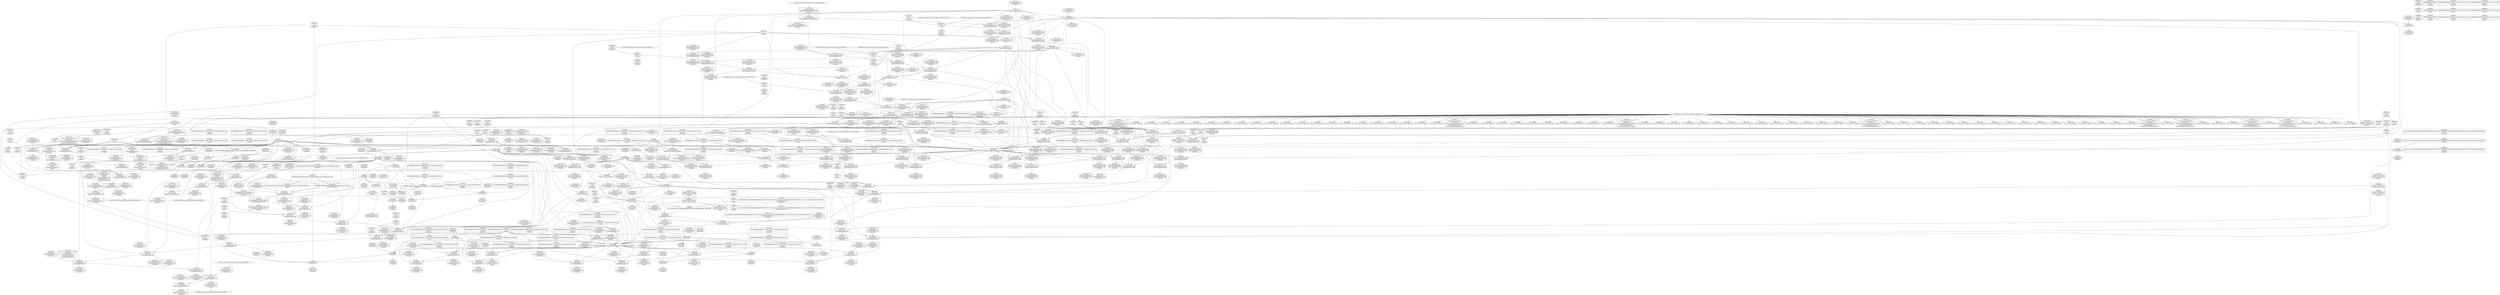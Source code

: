 digraph {
	CE0x57fb510 [shape=record,shape=Mrecord,label="{CE0x57fb510|80:_i32,_112:_i8*,_:_CRE_66,67_}"]
	CE0x582dc30 [shape=record,shape=Mrecord,label="{CE0x582dc30|current_sid:call|security/selinux/hooks.c,218|*SummSink*}"]
	CE0x581b000 [shape=record,shape=Mrecord,label="{CE0x581b000|GLOBAL:get_current|*Constant*}"]
	CE0x583dc10 [shape=record,shape=Mrecord,label="{CE0x583dc10|i64*_getelementptr_inbounds_(_11_x_i64_,_11_x_i64_*___llvm_gcov_ctr125,_i64_0,_i64_0)|*Constant*}"]
	CE0x509c0c0 [shape=record,shape=Mrecord,label="{CE0x509c0c0|selinux_ipc_permission:conv|security/selinux/hooks.c,5488|*SummSource*}"]
	CE0x57d55c0 [shape=record,shape=Mrecord,label="{CE0x57d55c0|selinux_ipc_permission:if.then12|*SummSink*}"]
	CE0x6b81c20 [shape=record,shape=Mrecord,label="{CE0x6b81c20|selinux_ipc_permission:tmp|*SummSink*}"]
	CE0x57d6bb0 [shape=record,shape=Mrecord,label="{CE0x57d6bb0|ipc_has_perm:entry|*SummSink*}"]
	CE0x57f3100 [shape=record,shape=Mrecord,label="{CE0x57f3100|selinux_ipc_permission:tmp23|security/selinux/hooks.c,5497|*SummSink*}"]
	CE0x57eb380 [shape=record,shape=Mrecord,label="{CE0x57eb380|i64*_getelementptr_inbounds_(_12_x_i64_,_12_x_i64_*___llvm_gcov_ctr293,_i64_0,_i64_10)|*Constant*|*SummSource*}"]
	CE0x582c0b0 [shape=record,shape=Mrecord,label="{CE0x582c0b0|avc_has_perm:requested|Function::avc_has_perm&Arg::requested::}"]
	CE0x58336c0 [shape=record,shape=Mrecord,label="{CE0x58336c0|get_current:tmp1|*SummSink*}"]
	CE0x57c3ca0 [shape=record,shape=Mrecord,label="{CE0x57c3ca0|i64_2|*Constant*}"]
	CE0x57fa430 [shape=record,shape=Mrecord,label="{CE0x57fa430|80:_i32,_112:_i8*,_:_CRE_48,49_}"]
	CE0x5846160 [shape=record,shape=Mrecord,label="{CE0x5846160|i64*_getelementptr_inbounds_(_11_x_i64_,_11_x_i64_*___llvm_gcov_ctr125,_i64_0,_i64_10)|*Constant*|*SummSink*}"]
	CE0x582c880 [shape=record,shape=Mrecord,label="{CE0x582c880|_ret_i32_%retval.0,_!dbg_!27728|security/selinux/avc.c,775|*SummSource*}"]
	CE0x5834c20 [shape=record,shape=Mrecord,label="{CE0x5834c20|current_sid:tmp6|security/selinux/hooks.c,218}"]
	CE0x57d6a80 [shape=record,shape=Mrecord,label="{CE0x57d6a80|ipc_has_perm:entry|*SummSource*}"]
	CE0x5833ad0 [shape=record,shape=Mrecord,label="{CE0x5833ad0|current_sid:tmp4|security/selinux/hooks.c,218|*SummSink*}"]
	CE0x5819290 [shape=record,shape=Mrecord,label="{CE0x5819290|80:_i32,_112:_i8*,_:_CRE_27,28_}"]
	CE0x57d4da0 [shape=record,shape=Mrecord,label="{CE0x57d4da0|i64*_getelementptr_inbounds_(_12_x_i64_,_12_x_i64_*___llvm_gcov_ctr293,_i64_0,_i64_6)|*Constant*|*SummSink*}"]
	CE0x5829330 [shape=record,shape=Mrecord,label="{CE0x5829330|ipc_has_perm:ipc_id|security/selinux/hooks.c,5134|*SummSource*}"]
	CE0x5818ed0 [shape=record,shape=Mrecord,label="{CE0x5818ed0|80:_i32,_112:_i8*,_:_CRE_23,24_}"]
	CE0x57e0b40 [shape=record,shape=Mrecord,label="{CE0x57e0b40|ipc_has_perm:tmp3|*SummSource*}"]
	CE0x57ec040 [shape=record,shape=Mrecord,label="{CE0x57ec040|selinux_ipc_permission:cmp|security/selinux/hooks.c,5493|*SummSource*}"]
	CE0x57dab60 [shape=record,shape=Mrecord,label="{CE0x57dab60|current_sid:tmp15|security/selinux/hooks.c,218|*SummSource*}"]
	CE0x5819dd0 [shape=record,shape=Mrecord,label="{CE0x5819dd0|80:_i32,_112:_i8*,_:_CRE_39,40_}"]
	CE0x5818570 [shape=record,shape=Mrecord,label="{CE0x5818570|80:_i32,_112:_i8*,_:_CRE_13,14_}"]
	CE0x5826c80 [shape=record,shape=Mrecord,label="{CE0x5826c80|ipc_has_perm:key|security/selinux/hooks.c,5134}"]
	CE0x58311d0 [shape=record,shape=Mrecord,label="{CE0x58311d0|current_sid:tmp4|security/selinux/hooks.c,218|*SummSource*}"]
	CE0x57fb9c0 [shape=record,shape=Mrecord,label="{CE0x57fb9c0|80:_i32,_112:_i8*,_:_CRE_71,72_}"]
	CE0x57ef9a0 [shape=record,shape=Mrecord,label="{CE0x57ef9a0|selinux_ipc_permission:conv7|security/selinux/hooks.c,5491}"]
	CE0x57e1d00 [shape=record,shape=Mrecord,label="{CE0x57e1d00|i64_1|*Constant*}"]
	CE0x581c910 [shape=record,shape=Mrecord,label="{CE0x581c910|COLLAPSED:_CMRE:_elem_0::|security/selinux/hooks.c,218}"]
	CE0x5839e50 [shape=record,shape=Mrecord,label="{CE0x5839e50|current_sid:do.end}"]
	CE0x57ef210 [shape=record,shape=Mrecord,label="{CE0x57ef210|selinux_ipc_permission:tmp14|security/selinux/hooks.c,5493|*SummSource*}"]
	CE0x57e3ef0 [shape=record,shape=Mrecord,label="{CE0x57e3ef0|i64_8|*Constant*}"]
	CE0x582b690 [shape=record,shape=Mrecord,label="{CE0x582b690|i32_(i32,_i32,_i16,_i32,_%struct.common_audit_data*)*_bitcast_(i32_(i32,_i32,_i16,_i32,_%struct.common_audit_data.495*)*_avc_has_perm_to_i32_(i32,_i32,_i16,_i32,_%struct.common_audit_data*)*)|*Constant*|*SummSource*}"]
	CE0x57e4360 [shape=record,shape=Mrecord,label="{CE0x57e4360|i64_7|*Constant*}"]
	CE0x5845250 [shape=record,shape=Mrecord,label="{CE0x5845250|current_sid:tmp17|security/selinux/hooks.c,218|*SummSink*}"]
	CE0x57e7f50 [shape=record,shape=Mrecord,label="{CE0x57e7f50|i64*_getelementptr_inbounds_(_12_x_i64_,_12_x_i64_*___llvm_gcov_ctr293,_i64_0,_i64_9)|*Constant*}"]
	CE0x5819a10 [shape=record,shape=Mrecord,label="{CE0x5819a10|80:_i32,_112:_i8*,_:_CRE_35,36_}"]
	CE0x581d200 [shape=record,shape=Mrecord,label="{CE0x581d200|current_sid:tmp23|security/selinux/hooks.c,218}"]
	CE0x57ee4e0 [shape=record,shape=Mrecord,label="{CE0x57ee4e0|current_sid:if.then|*SummSink*}"]
	CE0x582e9e0 [shape=record,shape=Mrecord,label="{CE0x582e9e0|i1_true|*Constant*|*SummSource*}"]
	CE0x5818fc0 [shape=record,shape=Mrecord,label="{CE0x5818fc0|80:_i32,_112:_i8*,_:_CRE_24,25_}"]
	CE0x57f7ca0 [shape=record,shape=Mrecord,label="{CE0x57f7ca0|selinux_ipc_permission:tmp17|security/selinux/hooks.c,5493|*SummSink*}"]
	CE0x57eeef0 [shape=record,shape=Mrecord,label="{CE0x57eeef0|ipc_has_perm:tmp2|*SummSink*}"]
	CE0x582af90 [shape=record,shape=Mrecord,label="{CE0x582af90|ipc_has_perm:call2|security/selinux/hooks.c,5136}"]
	CE0x57d9b80 [shape=record,shape=Mrecord,label="{CE0x57d9b80|current_sid:tobool1|security/selinux/hooks.c,218|*SummSink*}"]
	CE0x57fc010 [shape=record,shape=Mrecord,label="{CE0x57fc010|80:_i32,_112:_i8*,_:_CRE_84,88_|*MultipleSource*|Function::selinux_ipc_permission&Arg::ipcp::|security/selinux/hooks.c,5131|Function::ipc_has_perm&Arg::ipc_perms::}"]
	CE0x57f2df0 [shape=record,shape=Mrecord,label="{CE0x57f2df0|selinux_ipc_permission:tmp22|security/selinux/hooks.c,5497}"]
	CE0x581ad50 [shape=record,shape=Mrecord,label="{CE0x581ad50|current_sid:call4|security/selinux/hooks.c,218|*SummSource*}"]
	CE0x58473c0 [shape=record,shape=Mrecord,label="{CE0x58473c0|i32_218|*Constant*|*SummSource*}"]
	CE0x57d5f70 [shape=record,shape=Mrecord,label="{CE0x57d5f70|selinux_ipc_permission:call|security/selinux/hooks.c,5496}"]
	CE0x57c0430 [shape=record,shape=Mrecord,label="{CE0x57c0430|i64*_getelementptr_inbounds_(_2_x_i64_,_2_x_i64_*___llvm_gcov_ctr294,_i64_0,_i64_0)|*Constant*|*SummSink*}"]
	CE0x57fa700 [shape=record,shape=Mrecord,label="{CE0x57fa700|80:_i32,_112:_i8*,_:_CRE_51,52_}"]
	CE0x5844460 [shape=record,shape=Mrecord,label="{CE0x5844460|i32_218|*Constant*|*SummSink*}"]
	CE0x581d6a0 [shape=record,shape=Mrecord,label="{CE0x581d6a0|current_sid:tmp23|security/selinux/hooks.c,218|*SummSink*}"]
	CE0x57cd250 [shape=record,shape=Mrecord,label="{CE0x57cd250|selinux_ipc_permission:and|security/selinux/hooks.c,5488}"]
	CE0x57f27f0 [shape=record,shape=Mrecord,label="{CE0x57f27f0|_ret_i32_%call2,_!dbg_!27728|security/selinux/hooks.c,5136}"]
	CE0x57fc3a0 [shape=record,shape=Mrecord,label="{CE0x57fc3a0|80:_i32,_112:_i8*,_:_CRE_96,100_|*MultipleSource*|Function::selinux_ipc_permission&Arg::ipcp::|security/selinux/hooks.c,5131|Function::ipc_has_perm&Arg::ipc_perms::}"]
	CE0x57dbc00 [shape=record,shape=Mrecord,label="{CE0x57dbc00|selinux_ipc_permission:if.then|*SummSink*}"]
	CE0x583d2e0 [shape=record,shape=Mrecord,label="{CE0x583d2e0|i64_5|*Constant*}"]
	CE0x582eb60 [shape=record,shape=Mrecord,label="{CE0x582eb60|i1_true|*Constant*|*SummSink*}"]
	CE0x57d5fe0 [shape=record,shape=Mrecord,label="{CE0x57d5fe0|selinux_ipc_permission:call|security/selinux/hooks.c,5496|*SummSource*}"]
	CE0x57c8be0 [shape=record,shape=Mrecord,label="{CE0x57c8be0|selinux_ipc_permission:tmp6|security/selinux/hooks.c,5489}"]
	CE0x57d22c0 [shape=record,shape=Mrecord,label="{CE0x57d22c0|ipc_has_perm:security|security/selinux/hooks.c,5131}"]
	CE0x6e5caf0 [shape=record,shape=Mrecord,label="{CE0x6e5caf0|i64_1|*Constant*|*SummSink*}"]
	CE0x5829eb0 [shape=record,shape=Mrecord,label="{CE0x5829eb0|0:_i16,_4:_i32,_:_CRE_0,2_|*MultipleSource*|*LoadInst*|security/selinux/hooks.c,5131|security/selinux/hooks.c,5131|security/selinux/hooks.c,5136}"]
	CE0x5835470 [shape=record,shape=Mrecord,label="{CE0x5835470|current_sid:land.lhs.true2}"]
	CE0x57fa340 [shape=record,shape=Mrecord,label="{CE0x57fa340|80:_i32,_112:_i8*,_:_CRE_47,48_}"]
	CE0x57f2390 [shape=record,shape=Mrecord,label="{CE0x57f2390|ipc_has_perm:ipc_perms|Function::ipc_has_perm&Arg::ipc_perms::|*SummSink*}"]
	CE0x57e0c80 [shape=record,shape=Mrecord,label="{CE0x57e0c80|_call_void_mcount()_#3}"]
	CE0x58454e0 [shape=record,shape=Mrecord,label="{CE0x58454e0|current_sid:tmp18|security/selinux/hooks.c,218}"]
	CE0x57fd310 [shape=record,shape=Mrecord,label="{CE0x57fd310|ipc_has_perm:type|security/selinux/hooks.c,5133}"]
	CE0x5835c30 [shape=record,shape=Mrecord,label="{CE0x5835c30|GLOBAL:current_sid.__warned|Global_var:current_sid.__warned}"]
	CE0x5833860 [shape=record,shape=Mrecord,label="{CE0x5833860|GLOBAL:current_task|Global_var:current_task}"]
	CE0x5818660 [shape=record,shape=Mrecord,label="{CE0x5818660|80:_i32,_112:_i8*,_:_CRE_14,15_}"]
	CE0x57f7210 [shape=record,shape=Mrecord,label="{CE0x57f7210|i32_146|*Constant*|*SummSink*}"]
	CE0x57d0370 [shape=record,shape=Mrecord,label="{CE0x57d0370|selinux_ipc_permission:tmp19|security/selinux/hooks.c,5494|*SummSource*}"]
	CE0x583dad0 [shape=record,shape=Mrecord,label="{CE0x583dad0|current_sid:do.body|*SummSource*}"]
	CE0x58172e0 [shape=record,shape=Mrecord,label="{CE0x58172e0|_call_void_lockdep_rcu_suspicious(i8*_getelementptr_inbounds_(_25_x_i8_,_25_x_i8_*_.str3,_i32_0,_i32_0),_i32_218,_i8*_getelementptr_inbounds_(_45_x_i8_,_45_x_i8_*_.str12,_i32_0,_i32_0))_#10,_!dbg_!27727|security/selinux/hooks.c,218|*SummSource*}"]
	CE0x5827920 [shape=record,shape=Mrecord,label="{CE0x5827920|avc_has_perm:entry}"]
	CE0x57f5600 [shape=record,shape=Mrecord,label="{CE0x57f5600|selinux_ipc_permission:retval.0}"]
	CE0x57efb40 [shape=record,shape=Mrecord,label="{CE0x57efb40|selinux_ipc_permission:conv7|security/selinux/hooks.c,5491|*SummSink*}"]
	CE0x57f4430 [shape=record,shape=Mrecord,label="{CE0x57f4430|ipc_has_perm:bb}"]
	CE0x5844db0 [shape=record,shape=Mrecord,label="{CE0x5844db0|i64*_getelementptr_inbounds_(_11_x_i64_,_11_x_i64_*___llvm_gcov_ctr125,_i64_0,_i64_9)|*Constant*|*SummSink*}"]
	"CONST[source:2(external),value:0(static)][purpose:{operation}][SrcIdx:5]"
	CE0x57e8e20 [shape=record,shape=Mrecord,label="{CE0x57e8e20|i64_4|*Constant*|*SummSource*}"]
	CE0x57e4fe0 [shape=record,shape=Mrecord,label="{CE0x57e4fe0|i64*_getelementptr_inbounds_(_12_x_i64_,_12_x_i64_*___llvm_gcov_ctr293,_i64_0,_i64_3)|*Constant*|*SummSource*}"]
	CE0x57cdc90 [shape=record,shape=Mrecord,label="{CE0x57cdc90|i64_4|*Constant*}"]
	CE0x57e39a0 [shape=record,shape=Mrecord,label="{CE0x57e39a0|selinux_ipc_permission:tmp10|security/selinux/hooks.c,5490|*SummSource*}"]
	CE0x57cd4e0 [shape=record,shape=Mrecord,label="{CE0x57cd4e0|i64_0|*Constant*}"]
	CE0x57eee80 [shape=record,shape=Mrecord,label="{CE0x57eee80|ipc_has_perm:tmp2|*SummSource*}"]
	CE0x57e5ed0 [shape=record,shape=Mrecord,label="{CE0x57e5ed0|selinux_ipc_permission:conv2|security/selinux/hooks.c,5489}"]
	CE0x57c05e0 [shape=record,shape=Mrecord,label="{CE0x57c05e0|selinux_ipc_permission:tmp4|security/selinux/hooks.c,5488|*SummSource*}"]
	CE0x57d8160 [shape=record,shape=Mrecord,label="{CE0x57d8160|selinux_ipc_permission:or8|security/selinux/hooks.c,5491|*SummSink*}"]
	CE0x57cfc20 [shape=record,shape=Mrecord,label="{CE0x57cfc20|selinux_ipc_permission:return|*SummSource*}"]
	CE0x58316f0 [shape=record,shape=Mrecord,label="{CE0x58316f0|current_sid:do.end|*SummSink*}"]
	CE0x5847090 [shape=record,shape=Mrecord,label="{CE0x5847090|GLOBAL:lockdep_rcu_suspicious|*Constant*|*SummSink*}"]
	CE0x57d57d0 [shape=record,shape=Mrecord,label="{CE0x57d57d0|selinux_ipc_permission:if.then12|*SummSource*}"]
	CE0x57d3650 [shape=record,shape=Mrecord,label="{CE0x57d3650|i64*_getelementptr_inbounds_(_12_x_i64_,_12_x_i64_*___llvm_gcov_ctr293,_i64_0,_i64_0)|*Constant*}"]
	CE0x57c8cc0 [shape=record,shape=Mrecord,label="{CE0x57c8cc0|selinux_ipc_permission:tmp6|security/selinux/hooks.c,5489|*SummSink*}"]
	CE0x57f9180 [shape=record,shape=Mrecord,label="{CE0x57f9180|ipc_has_perm:type|security/selinux/hooks.c,5133|*SummSink*}"]
	CE0x57e9a50 [shape=record,shape=Mrecord,label="{CE0x57e9a50|GLOBAL:__llvm_gcov_ctr293|Global_var:__llvm_gcov_ctr293}"]
	CE0x58224b0 [shape=record,shape=Mrecord,label="{CE0x58224b0|i32_22|*Constant*|*SummSource*}"]
	CE0x57eb430 [shape=record,shape=Mrecord,label="{CE0x57eb430|i64*_getelementptr_inbounds_(_12_x_i64_,_12_x_i64_*___llvm_gcov_ctr293,_i64_0,_i64_10)|*Constant*|*SummSink*}"]
	CE0x583e090 [shape=record,shape=Mrecord,label="{CE0x583e090|current_sid:tmp9|security/selinux/hooks.c,218}"]
	CE0x58463c0 [shape=record,shape=Mrecord,label="{CE0x58463c0|current_sid:tmp20|security/selinux/hooks.c,218|*SummSource*}"]
	CE0x612d930 [shape=record,shape=Mrecord,label="{CE0x612d930|selinux_ipc_permission:av.0|*SummSink*}"]
	CE0x57d53b0 [shape=record,shape=Mrecord,label="{CE0x57d53b0|i32_292|*Constant*|*SummSink*}"]
	CE0x57ead20 [shape=record,shape=Mrecord,label="{CE0x57ead20|selinux_ipc_permission:tmp20|security/selinux/hooks.c,5496}"]
	CE0x57e1c70 [shape=record,shape=Mrecord,label="{CE0x57e1c70|ipc_has_perm:tmp|*SummSink*}"]
	CE0x58353a0 [shape=record,shape=Mrecord,label="{CE0x58353a0|current_sid:if.then|*SummSource*}"]
	CE0x5831f70 [shape=record,shape=Mrecord,label="{CE0x5831f70|current_sid:tmp6|security/selinux/hooks.c,218|*SummSink*}"]
	CE0x57d6660 [shape=record,shape=Mrecord,label="{CE0x57d6660|GLOBAL:ipc_has_perm|*Constant*|*SummSource*}"]
	CE0x5826e50 [shape=record,shape=Mrecord,label="{CE0x5826e50|ipc_has_perm:key|security/selinux/hooks.c,5134|*SummSink*}"]
	CE0x57c7f50 [shape=record,shape=Mrecord,label="{CE0x57c7f50|_call_void_mcount()_#3}"]
	CE0x57fc140 [shape=record,shape=Mrecord,label="{CE0x57fc140|80:_i32,_112:_i8*,_:_CRE_88,92_|*MultipleSource*|Function::selinux_ipc_permission&Arg::ipcp::|security/selinux/hooks.c,5131|Function::ipc_has_perm&Arg::ipc_perms::}"]
	CE0x5819920 [shape=record,shape=Mrecord,label="{CE0x5819920|80:_i32,_112:_i8*,_:_CRE_34,35_}"]
	CE0x57eda20 [shape=record,shape=Mrecord,label="{CE0x57eda20|ipc_has_perm:ad|security/selinux/hooks.c, 5128}"]
	CE0x58367f0 [shape=record,shape=Mrecord,label="{CE0x58367f0|current_sid:tmp13|security/selinux/hooks.c,218|*SummSink*}"]
	CE0x57fc600 [shape=record,shape=Mrecord,label="{CE0x57fc600|80:_i32,_112:_i8*,_:_CRE_104,112_|*MultipleSource*|Function::selinux_ipc_permission&Arg::ipcp::|security/selinux/hooks.c,5131|Function::ipc_has_perm&Arg::ipc_perms::}"]
	CE0x581c0a0 [shape=record,shape=Mrecord,label="{CE0x581c0a0|COLLAPSED:_GCMRE_current_task_external_global_%struct.task_struct*:_elem_0::|security/selinux/hooks.c,218}"]
	CE0x57cb020 [shape=record,shape=Mrecord,label="{CE0x57cb020|_call_void_mcount()_#3|*SummSink*}"]
	CE0x58460b0 [shape=record,shape=Mrecord,label="{CE0x58460b0|i64*_getelementptr_inbounds_(_11_x_i64_,_11_x_i64_*___llvm_gcov_ctr125,_i64_0,_i64_10)|*Constant*|*SummSource*}"]
	CE0x5834480 [shape=record,shape=Mrecord,label="{CE0x5834480|i64*_getelementptr_inbounds_(_11_x_i64_,_11_x_i64_*___llvm_gcov_ctr125,_i64_0,_i64_1)|*Constant*|*SummSink*}"]
	CE0x5830150 [shape=record,shape=Mrecord,label="{CE0x5830150|i64_2|*Constant*}"]
	CE0x581e130 [shape=record,shape=Mrecord,label="{CE0x581e130|0:_i32,_4:_i32,_8:_i32,_12:_i32,_:_CMRE_4,8_|*MultipleSource*|security/selinux/hooks.c,218|security/selinux/hooks.c,218|security/selinux/hooks.c,220}"]
	CE0x57e17a0 [shape=record,shape=Mrecord,label="{CE0x57e17a0|selinux_ipc_permission:tmp3|security/selinux/hooks.c,5488|*SummSink*}"]
	CE0x582a8c0 [shape=record,shape=Mrecord,label="{CE0x582a8c0|ipc_has_perm:sclass|security/selinux/hooks.c,5136|*SummSource*}"]
	CE0x57ea9e0 [shape=record,shape=Mrecord,label="{CE0x57ea9e0|get_current:tmp4|./arch/x86/include/asm/current.h,14}"]
	CE0x57e4610 [shape=record,shape=Mrecord,label="{CE0x57e4610|selinux_ipc_permission:bb}"]
	CE0x57e3f60 [shape=record,shape=Mrecord,label="{CE0x57e3f60|i64_8|*Constant*|*SummSource*}"]
	CE0x57efa10 [shape=record,shape=Mrecord,label="{CE0x57efa10|selinux_ipc_permission:conv7|security/selinux/hooks.c,5491|*SummSource*}"]
	CE0x58306b0 [shape=record,shape=Mrecord,label="{CE0x58306b0|i64_1|*Constant*}"]
	CE0x57f6030 [shape=record,shape=Mrecord,label="{CE0x57f6030|i64*_getelementptr_inbounds_(_12_x_i64_,_12_x_i64_*___llvm_gcov_ctr293,_i64_0,_i64_11)|*Constant*|*SummSink*}"]
	CE0x57bf290 [shape=record,shape=Mrecord,label="{CE0x57bf290|COLLAPSED:_GCMRE___llvm_gcov_ctr294_internal_global_2_x_i64_zeroinitializer:_elem_0:default:}"]
	CE0x57d4900 [shape=record,shape=Mrecord,label="{CE0x57d4900|selinux_ipc_permission:return}"]
	CE0x57c4400 [shape=record,shape=Mrecord,label="{CE0x57c4400|selinux_ipc_permission:if.end13|*SummSink*}"]
	CE0x58269f0 [shape=record,shape=Mrecord,label="{CE0x58269f0|i32_3|*Constant*}"]
	CE0x57c8540 [shape=record,shape=Mrecord,label="{CE0x57c8540|selinux_ipc_permission:tobool5|security/selinux/hooks.c,5490}"]
	CE0x582a540 [shape=record,shape=Mrecord,label="{CE0x582a540|ipc_has_perm:tmp7|security/selinux/hooks.c,5136|*SummSource*}"]
	CE0x57faac0 [shape=record,shape=Mrecord,label="{CE0x57faac0|80:_i32,_112:_i8*,_:_CRE_55,56_}"]
	CE0x5833940 [shape=record,shape=Mrecord,label="{CE0x5833940|GLOBAL:current_task|Global_var:current_task|*SummSource*}"]
	CE0x5817410 [shape=record,shape=Mrecord,label="{CE0x5817410|ipc_has_perm:security|security/selinux/hooks.c,5131|*SummSource*}"]
	CE0x57bf300 [shape=record,shape=Mrecord,label="{CE0x57bf300|ipc_has_perm:tmp|*SummSource*}"]
	CE0x57fb060 [shape=record,shape=Mrecord,label="{CE0x57fb060|80:_i32,_112:_i8*,_:_CRE_61,62_}"]
	CE0x5826a60 [shape=record,shape=Mrecord,label="{CE0x5826a60|i32_3|*Constant*|*SummSource*}"]
	CE0x5831800 [shape=record,shape=Mrecord,label="{CE0x5831800|current_sid:bb}"]
	CE0x5817fd0 [shape=record,shape=Mrecord,label="{CE0x5817fd0|80:_i32,_112:_i8*,_:_CRE_7,8_}"]
	CE0x57f9f80 [shape=record,shape=Mrecord,label="{CE0x57f9f80|i64_256|*Constant*|*SummSource*}"]
	CE0x57d4260 [shape=record,shape=Mrecord,label="{CE0x57d4260|selinux_ipc_permission:tmp9|security/selinux/hooks.c,5490|*SummSource*}"]
	CE0x5828d20 [shape=record,shape=Mrecord,label="{CE0x5828d20|ipc_has_perm:ipc_id|security/selinux/hooks.c,5134}"]
	CE0x57c86c0 [shape=record,shape=Mrecord,label="{CE0x57c86c0|selinux_ipc_permission:tobool5|security/selinux/hooks.c,5490|*SummSink*}"]
	CE0x6e5cb60 [shape=record,shape=Mrecord,label="{CE0x6e5cb60|selinux_ipc_permission:tmp1}"]
	CE0x57ed870 [shape=record,shape=Mrecord,label="{CE0x57ed870|i64*_getelementptr_inbounds_(_2_x_i64_,_2_x_i64_*___llvm_gcov_ctr294,_i64_0,_i64_1)|*Constant*}"]
	CE0x57c85b0 [shape=record,shape=Mrecord,label="{CE0x57c85b0|selinux_ipc_permission:tobool5|security/selinux/hooks.c,5490|*SummSource*}"]
	CE0x57d6920 [shape=record,shape=Mrecord,label="{CE0x57d6920|ipc_has_perm:entry}"]
	CE0x57dfa90 [shape=record,shape=Mrecord,label="{CE0x57dfa90|avc_has_perm:ssid|Function::avc_has_perm&Arg::ssid::}"]
	CE0x5818c00 [shape=record,shape=Mrecord,label="{CE0x5818c00|80:_i32,_112:_i8*,_:_CRE_20,21_}"]
	CE0x57e1de0 [shape=record,shape=Mrecord,label="{CE0x57e1de0|ipc_has_perm:tmp1|*SummSource*}"]
	CE0x57cb110 [shape=record,shape=Mrecord,label="{CE0x57cb110|ipc_has_perm:call|security/selinux/hooks.c,5129}"]
	CE0x57e47b0 [shape=record,shape=Mrecord,label="{CE0x57e47b0|selinux_ipc_permission:conv|security/selinux/hooks.c,5488|*SummSink*}"]
	CE0x582a0a0 [shape=record,shape=Mrecord,label="{CE0x582a0a0|ipc_has_perm:tmp7|security/selinux/hooks.c,5136}"]
	CE0x57fc4d0 [shape=record,shape=Mrecord,label="{CE0x57fc4d0|80:_i32,_112:_i8*,_:_CRE_100,102_|*MultipleSource*|Function::selinux_ipc_permission&Arg::ipcp::|security/selinux/hooks.c,5131|Function::ipc_has_perm&Arg::ipc_perms::}"]
	CE0x5834690 [shape=record,shape=Mrecord,label="{CE0x5834690|current_sid:tmp2}"]
	CE0x57f4ae0 [shape=record,shape=Mrecord,label="{CE0x57f4ae0|ipc_has_perm:call|security/selinux/hooks.c,5129|*SummSink*}"]
	CE0x57fa8e0 [shape=record,shape=Mrecord,label="{CE0x57fa8e0|80:_i32,_112:_i8*,_:_CRE_53,54_}"]
	CE0x57e1070 [shape=record,shape=Mrecord,label="{CE0x57e1070|current_sid:entry}"]
	CE0x57f1e10 [shape=record,shape=Mrecord,label="{CE0x57f1e10|ipc_has_perm:perms|Function::ipc_has_perm&Arg::perms::}"]
	CE0x5847020 [shape=record,shape=Mrecord,label="{CE0x5847020|GLOBAL:lockdep_rcu_suspicious|*Constant*|*SummSource*}"]
	CE0x58190b0 [shape=record,shape=Mrecord,label="{CE0x58190b0|80:_i32,_112:_i8*,_:_CRE_25,26_}"]
	CE0x5817510 [shape=record,shape=Mrecord,label="{CE0x5817510|ipc_has_perm:security|security/selinux/hooks.c,5131|*SummSink*}"]
	CE0x58267a0 [shape=record,shape=Mrecord,label="{CE0x58267a0|i8_4|*Constant*|*SummSink*}"]
	CE0x57ed120 [shape=record,shape=Mrecord,label="{CE0x57ed120|selinux_ipc_permission:tmp18|security/selinux/hooks.c,5494|*SummSink*}"]
	CE0x57cb2f0 [shape=record,shape=Mrecord,label="{CE0x57cb2f0|current_sid:tmp11|security/selinux/hooks.c,218|*SummSink*}"]
	CE0x57e43d0 [shape=record,shape=Mrecord,label="{CE0x57e43d0|i64_7|*Constant*|*SummSource*}"]
	"CONST[source:0(mediator),value:0(static)][purpose:{operation}][SrcIdx:2]"
	CE0x5837090 [shape=record,shape=Mrecord,label="{CE0x5837090|GLOBAL:current_sid.__warned|Global_var:current_sid.__warned|*SummSink*}"]
	CE0x5817df0 [shape=record,shape=Mrecord,label="{CE0x5817df0|80:_i32,_112:_i8*,_:_CRE_5,6_}"]
	CE0x581eef0 [shape=record,shape=Mrecord,label="{CE0x581eef0|current_sid:tmp24|security/selinux/hooks.c,220|*SummSink*}"]
	CE0x5839c70 [shape=record,shape=Mrecord,label="{CE0x5839c70|current_sid:if.end|*SummSource*}"]
	CE0x57e5d70 [shape=record,shape=Mrecord,label="{CE0x57e5d70|selinux_ipc_permission:or|security/selinux/hooks.c,5489|*SummSink*}"]
	CE0x58342f0 [shape=record,shape=Mrecord,label="{CE0x58342f0|i64*_getelementptr_inbounds_(_11_x_i64_,_11_x_i64_*___llvm_gcov_ctr125,_i64_0,_i64_1)|*Constant*|*SummSource*}"]
	CE0x581cae0 [shape=record,shape=Mrecord,label="{CE0x581cae0|current_sid:security|security/selinux/hooks.c,218}"]
	CE0x5819380 [shape=record,shape=Mrecord,label="{CE0x5819380|80:_i32,_112:_i8*,_:_CRE_28,29_}"]
	CE0x581b750 [shape=record,shape=Mrecord,label="{CE0x581b750|get_current:entry|*SummSink*}"]
	CE0x57e0be0 [shape=record,shape=Mrecord,label="{CE0x57e0be0|ipc_has_perm:tmp3|*SummSink*}"]
	"CONST[source:1(input),value:2(dynamic)][purpose:{operation}][SrcIdx:8]"
	CE0x582c300 [shape=record,shape=Mrecord,label="{CE0x582c300|avc_has_perm:requested|Function::avc_has_perm&Arg::requested::|*SummSink*}"]
	CE0x57f1d20 [shape=record,shape=Mrecord,label="{CE0x57f1d20|selinux_ipc_permission:ipcp|Function::selinux_ipc_permission&Arg::ipcp::|*SummSink*}"]
	CE0x582b2f0 [shape=record,shape=Mrecord,label="{CE0x582b2f0|ipc_has_perm:call2|security/selinux/hooks.c,5136|*SummSink*}"]
	CE0x57d39c0 [shape=record,shape=Mrecord,label="{CE0x57d39c0|selinux_ipc_permission:tmp8|security/selinux/hooks.c,5490|*SummSource*}"]
	CE0x57e41e0 [shape=record,shape=Mrecord,label="{CE0x57e41e0|i64_7|*Constant*|*SummSink*}"]
	CE0x57f5f80 [shape=record,shape=Mrecord,label="{CE0x57f5f80|i64*_getelementptr_inbounds_(_12_x_i64_,_12_x_i64_*___llvm_gcov_ctr293,_i64_0,_i64_11)|*Constant*|*SummSource*}"]
	CE0x57ecbc0 [shape=record,shape=Mrecord,label="{CE0x57ecbc0|i64*_getelementptr_inbounds_(_12_x_i64_,_12_x_i64_*___llvm_gcov_ctr293,_i64_0,_i64_9)|*Constant*|*SummSink*}"]
	CE0x57cdfb0 [shape=record,shape=Mrecord,label="{CE0x57cdfb0|selinux_ipc_permission:flag|Function::selinux_ipc_permission&Arg::flag::}"]
	CE0x582aa40 [shape=record,shape=Mrecord,label="{CE0x582aa40|ipc_has_perm:sclass|security/selinux/hooks.c,5136|*SummSink*}"]
	CE0x7496e50 [shape=record,shape=Mrecord,label="{CE0x7496e50|selinux_ipc_permission:and|security/selinux/hooks.c,5488|*SummSource*}"]
	CE0x57f9700 [shape=record,shape=Mrecord,label="{CE0x57f9700|i32_3|*Constant*|*SummSink*}"]
	CE0x582d6e0 [shape=record,shape=Mrecord,label="{CE0x582d6e0|_call_void_mcount()_#3|*SummSink*}"]
	CE0x57e07d0 [shape=record,shape=Mrecord,label="{CE0x57e07d0|selinux_ipc_permission:tmp21|security/selinux/hooks.c,5496|*SummSink*}"]
	CE0x57c06f0 [shape=record,shape=Mrecord,label="{CE0x57c06f0|selinux_ipc_permission:tmp4|security/selinux/hooks.c,5488|*SummSink*}"]
	CE0x57d4770 [shape=record,shape=Mrecord,label="{CE0x57d4770|selinux_ipc_permission:flag|Function::selinux_ipc_permission&Arg::flag::|*SummSink*}"]
	CE0x581c1a0 [shape=record,shape=Mrecord,label="{CE0x581c1a0|current_sid:cred|security/selinux/hooks.c,218|*SummSource*}"]
	"CONST[source:2(external),value:0(static)][purpose:{operation}][SrcIdx:6]"
	CE0x5845e00 [shape=record,shape=Mrecord,label="{CE0x5845e00|current_sid:tmp19|security/selinux/hooks.c,218|*SummSource*}"]
	CE0x583cec0 [shape=record,shape=Mrecord,label="{CE0x583cec0|i64_1|*Constant*}"]
	CE0x57be9a0 [shape=record,shape=Mrecord,label="{CE0x57be9a0|get_current:tmp4|./arch/x86/include/asm/current.h,14|*SummSink*}"]
	CE0x5831270 [shape=record,shape=Mrecord,label="{CE0x5831270|GLOBAL:current_task|Global_var:current_task|*SummSink*}"]
	CE0x5832100 [shape=record,shape=Mrecord,label="{CE0x5832100|current_sid:tmp7|security/selinux/hooks.c,218}"]
	CE0x57f6430 [shape=record,shape=Mrecord,label="{CE0x57f6430|selinux_ipc_permission:tmp23|security/selinux/hooks.c,5497|*SummSource*}"]
	CE0x5819ec0 [shape=record,shape=Mrecord,label="{CE0x5819ec0|80:_i32,_112:_i8*,_:_CRE_40,41_}"]
	CE0x57fb330 [shape=record,shape=Mrecord,label="{CE0x57fb330|80:_i32,_112:_i8*,_:_CRE_64,65_}"]
	CE0x5831130 [shape=record,shape=Mrecord,label="{CE0x5831130|current_sid:tmp4|security/selinux/hooks.c,218}"]
	CE0x57d7120 [shape=record,shape=Mrecord,label="{CE0x57d7120|i64_0|*Constant*|*SummSink*}"]
	CE0x5818930 [shape=record,shape=Mrecord,label="{CE0x5818930|80:_i32,_112:_i8*,_:_CRE_17,18_}"]
	CE0x5816830 [shape=record,shape=Mrecord,label="{CE0x5816830|current_sid:tmp16|security/selinux/hooks.c,218|*SummSource*}"]
	CE0x581aed0 [shape=record,shape=Mrecord,label="{CE0x581aed0|current_sid:call4|security/selinux/hooks.c,218|*SummSink*}"]
	"CONST[source:0(mediator),value:2(dynamic)][purpose:{subject}][SnkIdx:0]"
	CE0x57fb8d0 [shape=record,shape=Mrecord,label="{CE0x57fb8d0|80:_i32,_112:_i8*,_:_CRE_70,71_}"]
	CE0x582cfd0 [shape=record,shape=Mrecord,label="{CE0x582cfd0|current_sid:land.lhs.true}"]
	CE0x6e5cbd0 [shape=record,shape=Mrecord,label="{CE0x6e5cbd0|selinux_ipc_permission:tmp1|*SummSink*}"]
	CE0x57d8660 [shape=record,shape=Mrecord,label="{CE0x57d8660|selinux_ipc_permission:tmp7|security/selinux/hooks.c,5489|*SummSink*}"]
	CE0x581f220 [shape=record,shape=Mrecord,label="{CE0x581f220|get_current:bb|*SummSink*}"]
	CE0x57bf220 [shape=record,shape=Mrecord,label="{CE0x57bf220|ipc_has_perm:tmp}"]
	CE0x57e2b60 [shape=record,shape=Mrecord,label="{CE0x57e2b60|selinux_ipc_permission:if.end10}"]
	CE0x58295e0 [shape=record,shape=Mrecord,label="{CE0x58295e0|ipc_has_perm:sid1|security/selinux/hooks.c,5136}"]
	CE0x5834d90 [shape=record,shape=Mrecord,label="{CE0x5834d90|current_sid:tmp6|security/selinux/hooks.c,218|*SummSource*}"]
	CE0x57ec510 [shape=record,shape=Mrecord,label="{CE0x57ec510|i64_2|*Constant*|*SummSource*}"]
	CE0x5816cb0 [shape=record,shape=Mrecord,label="{CE0x5816cb0|i8_1|*Constant*|*SummSource*}"]
	CE0x57f34b0 [shape=record,shape=Mrecord,label="{CE0x57f34b0|_ret_i32_%retval.0,_!dbg_!27733|security/selinux/hooks.c,5497|*SummSource*}"]
	CE0x57cae40 [shape=record,shape=Mrecord,label="{CE0x57cae40|current_sid:tmp10|security/selinux/hooks.c,218|*SummSink*}"]
	CE0x583afd0 [shape=record,shape=Mrecord,label="{CE0x583afd0|0:_i8,_:_GCMR_current_sid.__warned_internal_global_i8_0,_section_.data.unlikely_,_align_1:_elem_0:default:}"]
	CE0x583b300 [shape=record,shape=Mrecord,label="{CE0x583b300|current_sid:tobool1|security/selinux/hooks.c,218}"]
	CE0x5827280 [shape=record,shape=Mrecord,label="{CE0x5827280|ipc_has_perm:u|security/selinux/hooks.c,5134}"]
	CE0x582db90 [shape=record,shape=Mrecord,label="{CE0x582db90|current_sid:call|security/selinux/hooks.c,218|*SummSource*}"]
	CE0x57f29a0 [shape=record,shape=Mrecord,label="{CE0x57f29a0|_ret_i32_%call2,_!dbg_!27728|security/selinux/hooks.c,5136|*SummSource*}"]
	CE0x57d8940 [shape=record,shape=Mrecord,label="{CE0x57d8940|selinux_ipc_permission:conv1|security/selinux/hooks.c,5489}"]
	CE0x57d9d80 [shape=record,shape=Mrecord,label="{CE0x57d9d80|i32_1|*Constant*}"]
	CE0x581dd30 [shape=record,shape=Mrecord,label="{CE0x581dd30|current_sid:sid|security/selinux/hooks.c,220|*SummSource*}"]
	CE0x5819830 [shape=record,shape=Mrecord,label="{CE0x5819830|80:_i32,_112:_i8*,_:_CRE_33,34_}"]
	CE0x57e9b60 [shape=record,shape=Mrecord,label="{CE0x57e9b60|GLOBAL:__llvm_gcov_ctr293|Global_var:__llvm_gcov_ctr293|*SummSource*}"]
	CE0x57e4870 [shape=record,shape=Mrecord,label="{CE0x57e4870|i32_292|*Constant*|*SummSource*}"]
	CE0x5845cd0 [shape=record,shape=Mrecord,label="{CE0x5845cd0|i64*_getelementptr_inbounds_(_11_x_i64_,_11_x_i64_*___llvm_gcov_ctr125,_i64_0,_i64_10)|*Constant*}"]
	CE0x582dcf0 [shape=record,shape=Mrecord,label="{CE0x582dcf0|i32_0|*Constant*}"]
	CE0x582b8c0 [shape=record,shape=Mrecord,label="{CE0x582b8c0|avc_has_perm:tsid|Function::avc_has_perm&Arg::tsid::|*SummSink*}"]
	CE0x582e560 [shape=record,shape=Mrecord,label="{CE0x582e560|current_sid:tmp14|security/selinux/hooks.c,218|*SummSource*}"]
	CE0x57e21d0 [shape=record,shape=Mrecord,label="{CE0x57e21d0|selinux_ipc_permission:flag|Function::selinux_ipc_permission&Arg::flag::|*SummSource*}"]
	CE0x582e3b0 [shape=record,shape=Mrecord,label="{CE0x582e3b0|current_sid:tmp14|security/selinux/hooks.c,218}"]
	CE0x57c8c50 [shape=record,shape=Mrecord,label="{CE0x57c8c50|selinux_ipc_permission:tmp6|security/selinux/hooks.c,5489|*SummSource*}"]
	CE0x581c580 [shape=record,shape=Mrecord,label="{CE0x581c580|current_sid:tmp21|security/selinux/hooks.c,218}"]
	CE0x583ca20 [shape=record,shape=Mrecord,label="{CE0x583ca20|i64*_getelementptr_inbounds_(_11_x_i64_,_11_x_i64_*___llvm_gcov_ctr125,_i64_0,_i64_0)|*Constant*|*SummSink*}"]
	CE0x57fd070 [shape=record,shape=Mrecord,label="{CE0x57fd070|ipc_has_perm:tmp5|security/selinux/hooks.c,5131|*SummSink*}"]
	CE0x57e0350 [shape=record,shape=Mrecord,label="{CE0x57e0350|selinux_ipc_permission:tmp21|security/selinux/hooks.c,5496|*SummSource*}"]
	CE0x581ed60 [shape=record,shape=Mrecord,label="{CE0x581ed60|current_sid:tmp24|security/selinux/hooks.c,220|*SummSource*}"]
	CE0x581a0a0 [shape=record,shape=Mrecord,label="{CE0x581a0a0|80:_i32,_112:_i8*,_:_CRE_42,43_}"]
	CE0x57d3410 [shape=record,shape=Mrecord,label="{CE0x57d3410|selinux_ipc_permission:tmp}"]
	CE0x57d3330 [shape=record,shape=Mrecord,label="{CE0x57d3330|i64*_getelementptr_inbounds_(_12_x_i64_,_12_x_i64_*___llvm_gcov_ctr293,_i64_0,_i64_0)|*Constant*|*SummSink*}"]
	CE0x57e88f0 [shape=record,shape=Mrecord,label="{CE0x57e88f0|selinux_ipc_permission:or|security/selinux/hooks.c,5489|*SummSource*}"]
	CE0x57d7230 [shape=record,shape=Mrecord,label="{CE0x57d7230|selinux_ipc_permission:tmp3|security/selinux/hooks.c,5488|*SummSource*}"]
	CE0x581de90 [shape=record,shape=Mrecord,label="{CE0x581de90|current_sid:sid|security/selinux/hooks.c,220|*SummSink*}"]
	CE0x581ebd0 [shape=record,shape=Mrecord,label="{CE0x581ebd0|current_sid:tmp24|security/selinux/hooks.c,220}"]
	CE0x5829440 [shape=record,shape=Mrecord,label="{CE0x5829440|ipc_has_perm:ipc_id|security/selinux/hooks.c,5134|*SummSink*}"]
	CE0x5817270 [shape=record,shape=Mrecord,label="{CE0x5817270|_call_void_lockdep_rcu_suspicious(i8*_getelementptr_inbounds_(_25_x_i8_,_25_x_i8_*_.str3,_i32_0,_i32_0),_i32_218,_i8*_getelementptr_inbounds_(_45_x_i8_,_45_x_i8_*_.str12,_i32_0,_i32_0))_#10,_!dbg_!27727|security/selinux/hooks.c,218}"]
	CE0x57fe1e0 [shape=record,shape=Mrecord,label="{CE0x57fe1e0|i64*_getelementptr_inbounds_(_12_x_i64_,_12_x_i64_*___llvm_gcov_ctr293,_i64_0,_i64_6)|*Constant*}"]
	CE0x5819ce0 [shape=record,shape=Mrecord,label="{CE0x5819ce0|80:_i32,_112:_i8*,_:_CRE_38,39_}"]
	CE0x582bd00 [shape=record,shape=Mrecord,label="{CE0x582bd00|avc_has_perm:tclass|Function::avc_has_perm&Arg::tclass::|*SummSink*}"]
	CE0x57eaab0 [shape=record,shape=Mrecord,label="{CE0x57eaab0|i64*_getelementptr_inbounds_(_2_x_i64_,_2_x_i64_*___llvm_gcov_ctr294,_i64_0,_i64_1)|*Constant*|*SummSink*}"]
	CE0x57d3590 [shape=record,shape=Mrecord,label="{CE0x57d3590|selinux_ipc_permission:bb|*SummSink*}"]
	CE0x57f5760 [shape=record,shape=Mrecord,label="{CE0x57f5760|selinux_ipc_permission:retval.0|*SummSource*}"]
	CE0x5831da0 [shape=record,shape=Mrecord,label="{CE0x5831da0|COLLAPSED:_GCMRE___llvm_gcov_ctr98_internal_global_2_x_i64_zeroinitializer:_elem_0:default:}"]
	CE0x582e810 [shape=record,shape=Mrecord,label="{CE0x582e810|i1_true|*Constant*}"]
	CE0x5830b20 [shape=record,shape=Mrecord,label="{CE0x5830b20|get_current:tmp3|*SummSink*}"]
	CE0x58165b0 [shape=record,shape=Mrecord,label="{CE0x58165b0|current_sid:tmp16|security/selinux/hooks.c,218}"]
	CE0x57e6640 [shape=record,shape=Mrecord,label="{CE0x57e6640|i64*_getelementptr_inbounds_(_12_x_i64_,_12_x_i64_*___llvm_gcov_ctr293,_i64_0,_i64_3)|*Constant*|*SummSink*}"]
	CE0x582f940 [shape=record,shape=Mrecord,label="{CE0x582f940|current_sid:tmp5|security/selinux/hooks.c,218|*SummSource*}"]
	CE0x57f4d90 [shape=record,shape=Mrecord,label="{CE0x57f4d90|GLOBAL:current_sid|*Constant*|*SummSource*}"]
	CE0x5844c20 [shape=record,shape=Mrecord,label="{CE0x5844c20|i64*_getelementptr_inbounds_(_11_x_i64_,_11_x_i64_*___llvm_gcov_ctr125,_i64_0,_i64_9)|*Constant*|*SummSource*}"]
	CE0x581e3f0 [shape=record,shape=Mrecord,label="{CE0x581e3f0|get_current:bb}"]
	CE0x57ec970 [shape=record,shape=Mrecord,label="{CE0x57ec970|selinux_ipc_permission:tmp12|security/selinux/hooks.c,5491|*SummSource*}"]
	CE0x582d640 [shape=record,shape=Mrecord,label="{CE0x582d640|_call_void_mcount()_#3|*SummSource*}"]
	CE0x57da470 [shape=record,shape=Mrecord,label="{CE0x57da470|get_current:tmp3}"]
	"CONST[source:0(mediator),value:0(static)][purpose:{operation}][SrcIdx:9]"
	CE0x57fa520 [shape=record,shape=Mrecord,label="{CE0x57fa520|80:_i32,_112:_i8*,_:_CRE_49,50_}"]
	CE0x58302d0 [shape=record,shape=Mrecord,label="{CE0x58302d0|get_current:tmp2}"]
	CE0x5819470 [shape=record,shape=Mrecord,label="{CE0x5819470|80:_i32,_112:_i8*,_:_CRE_29,30_}"]
	CE0x612db10 [shape=record,shape=Mrecord,label="{CE0x612db10|selinux_ipc_permission:conv3|security/selinux/hooks.c,5490}"]
	CE0x581a740 [shape=record,shape=Mrecord,label="{CE0x581a740|current_sid:tmp20|security/selinux/hooks.c,218|*SummSink*}"]
	CE0x57c4060 [shape=record,shape=Mrecord,label="{CE0x57c4060|selinux_ipc_permission:return|*SummSink*}"]
	CE0x57c5710 [shape=record,shape=Mrecord,label="{CE0x57c5710|selinux_ipc_permission:av.0}"]
	CE0x57c9ea0 [shape=record,shape=Mrecord,label="{CE0x57c9ea0|selinux_ipc_permission:tmp16|security/selinux/hooks.c,5493}"]
	CE0x5822630 [shape=record,shape=Mrecord,label="{CE0x5822630|i32_22|*Constant*|*SummSink*}"]
	CE0x57e2540 [shape=record,shape=Mrecord,label="{CE0x57e2540|selinux_ipc_permission:av.1|*SummSource*}"]
	CE0x5846a00 [shape=record,shape=Mrecord,label="{CE0x5846a00|i8*_getelementptr_inbounds_(_25_x_i8_,_25_x_i8_*_.str3,_i32_0,_i32_0)|*Constant*}"]
	CE0x57d8030 [shape=record,shape=Mrecord,label="{CE0x57d8030|selinux_ipc_permission:or8|security/selinux/hooks.c,5491}"]
	CE0x57e93c0 [shape=record,shape=Mrecord,label="{CE0x57e93c0|selinux_ipc_permission:if.then6|*SummSource*}"]
	CE0x57cacc0 [shape=record,shape=Mrecord,label="{CE0x57cacc0|current_sid:tmp10|security/selinux/hooks.c,218|*SummSource*}"]
	CE0x57c7d90 [shape=record,shape=Mrecord,label="{CE0x57c7d90|selinux_ipc_permission:tmp7|security/selinux/hooks.c,5489|*SummSource*}"]
	CE0x5817810 [shape=record,shape=Mrecord,label="{CE0x5817810|80:_i32,_112:_i8*,_:_CRE_1,2_}"]
	CE0x57d6110 [shape=record,shape=Mrecord,label="{CE0x57d6110|selinux_ipc_permission:call|security/selinux/hooks.c,5496|*SummSink*}"]
	CE0x57fd490 [shape=record,shape=Mrecord,label="{CE0x57fd490|ipc_has_perm:type|security/selinux/hooks.c,5133|*SummSource*}"]
	CE0x57d70b0 [shape=record,shape=Mrecord,label="{CE0x57d70b0|i64_0|*Constant*|*SummSource*}"]
	CE0x57c0570 [shape=record,shape=Mrecord,label="{CE0x57c0570|selinux_ipc_permission:tmp4|security/selinux/hooks.c,5488}"]
	CE0x5845980 [shape=record,shape=Mrecord,label="{CE0x5845980|current_sid:tmp19|security/selinux/hooks.c,218}"]
	CE0x57c3bc0 [shape=record,shape=Mrecord,label="{CE0x57c3bc0|selinux_ipc_permission:tobool|security/selinux/hooks.c,5488|*SummSource*}"]
	CE0x581be30 [shape=record,shape=Mrecord,label="{CE0x581be30|i32_78|*Constant*}"]
	CE0x5826650 [shape=record,shape=Mrecord,label="{CE0x5826650|i8_4|*Constant*|*SummSource*}"]
	CE0x57cd320 [shape=record,shape=Mrecord,label="{CE0x57cd320|selinux_ipc_permission:and|security/selinux/hooks.c,5488|*SummSink*}"]
	CE0x57da380 [shape=record,shape=Mrecord,label="{CE0x57da380|get_current:tmp2|*SummSource*}"]
	CE0x57f60a0 [shape=record,shape=Mrecord,label="{CE0x57f60a0|selinux_ipc_permission:tmp22|security/selinux/hooks.c,5497|*SummSink*}"]
	CE0x57eb9f0 [shape=record,shape=Mrecord,label="{CE0x57eb9f0|i64_5|*Constant*|*SummSink*}"]
	CE0x57ed3a0 [shape=record,shape=Mrecord,label="{CE0x57ed3a0|current_sid:call|security/selinux/hooks.c,218}"]
	CE0x57e11b0 [shape=record,shape=Mrecord,label="{CE0x57e11b0|current_sid:entry|*SummSink*}"]
	CE0x57f9370 [shape=record,shape=Mrecord,label="{CE0x57f9370|0:_i8,_8:_i32,_24:_%struct.selinux_audit_data*,_:_SCMRE_0,1_|*MultipleSource*|security/selinux/hooks.c,5133|security/selinux/hooks.c, 5128}"]
	CE0x581d520 [shape=record,shape=Mrecord,label="{CE0x581d520|current_sid:tmp23|security/selinux/hooks.c,218|*SummSource*}"]
	CE0x57d0530 [shape=record,shape=Mrecord,label="{CE0x57d0530|selinux_ipc_permission:tmp19|security/selinux/hooks.c,5494|*SummSink*}"]
	CE0x5833d60 [shape=record,shape=Mrecord,label="{CE0x5833d60|current_sid:tmp5|security/selinux/hooks.c,218}"]
	CE0x5819bf0 [shape=record,shape=Mrecord,label="{CE0x5819bf0|80:_i32,_112:_i8*,_:_CRE_37,38_}"]
	CE0x57ea180 [shape=record,shape=Mrecord,label="{CE0x57ea180|current_sid:tmp2|*SummSource*}"]
	CE0x5838a60 [shape=record,shape=Mrecord,label="{CE0x5838a60|current_sid:tmp12|security/selinux/hooks.c,218|*SummSink*}"]
	CE0x57e4550 [shape=record,shape=Mrecord,label="{CE0x57e4550|selinux_ipc_permission:if.end|*SummSink*}"]
	CE0x6b81c90 [shape=record,shape=Mrecord,label="{CE0x6b81c90|i64_1|*Constant*}"]
	CE0x57ca150 [shape=record,shape=Mrecord,label="{CE0x57ca150|selinux_ipc_permission:tmp16|security/selinux/hooks.c,5493|*SummSource*}"]
	CE0x5835b00 [shape=record,shape=Mrecord,label="{CE0x5835b00|current_sid:tmp7|security/selinux/hooks.c,218|*SummSink*}"]
	CE0x57e3260 [shape=record,shape=Mrecord,label="{CE0x57e3260|i64_128|*Constant*|*SummSource*}"]
	CE0x57dfce0 [shape=record,shape=Mrecord,label="{CE0x57dfce0|avc_has_perm:ssid|Function::avc_has_perm&Arg::ssid::|*SummSource*}"]
	CE0x58456d0 [shape=record,shape=Mrecord,label="{CE0x58456d0|current_sid:tmp18|security/selinux/hooks.c,218|*SummSource*}"]
	CE0x57e1240 [shape=record,shape=Mrecord,label="{CE0x57e1240|_ret_i32_%tmp24,_!dbg_!27742|security/selinux/hooks.c,220}"]
	CE0x57fb600 [shape=record,shape=Mrecord,label="{CE0x57fb600|80:_i32,_112:_i8*,_:_CRE_67,68_}"]
	CE0x5836780 [shape=record,shape=Mrecord,label="{CE0x5836780|current_sid:tmp13|security/selinux/hooks.c,218|*SummSource*}"]
	CE0x57d89b0 [shape=record,shape=Mrecord,label="{CE0x57d89b0|selinux_ipc_permission:conv1|security/selinux/hooks.c,5489|*SummSource*}"]
	CE0x581bac0 [shape=record,shape=Mrecord,label="{CE0x581bac0|_ret_%struct.task_struct*_%tmp4,_!dbg_!27714|./arch/x86/include/asm/current.h,14|*SummSink*}"]
	CE0x582ad50 [shape=record,shape=Mrecord,label="{CE0x582ad50|ipc_has_perm:tmp8|security/selinux/hooks.c,5136|*SummSource*}"]
	CE0x57eeaa0 [shape=record,shape=Mrecord,label="{CE0x57eeaa0|selinux_ipc_permission:and4|security/selinux/hooks.c,5490}"]
	CE0x57f2050 [shape=record,shape=Mrecord,label="{CE0x57f2050|ipc_has_perm:ipc_perms|Function::ipc_has_perm&Arg::ipc_perms::}"]
	CE0x57ef690 [shape=record,shape=Mrecord,label="{CE0x57ef690|selinux_ipc_permission:tmp13|security/selinux/hooks.c,5491|*SummSink*}"]
	CE0x581da50 [shape=record,shape=Mrecord,label="{CE0x581da50|i32_1|*Constant*}"]
	CE0x583d050 [shape=record,shape=Mrecord,label="{CE0x583d050|i64_4|*Constant*}"]
	CE0x57d8fd0 [shape=record,shape=Mrecord,label="{CE0x57d8fd0|i32_0|*Constant*|*SummSink*}"]
	CE0x57ebf20 [shape=record,shape=Mrecord,label="{CE0x57ebf20|selinux_ipc_permission:cmp|security/selinux/hooks.c,5493}"]
	CE0x583b8d0 [shape=record,shape=Mrecord,label="{CE0x583b8d0|current_sid:tmp|*SummSource*}"]
	CE0x57d75e0 [shape=record,shape=Mrecord,label="{CE0x57d75e0|selinux_ipc_permission:tmp13|security/selinux/hooks.c,5491}"]
	CE0x57d5a30 [shape=record,shape=Mrecord,label="{CE0x57d5a30|selinux_ipc_permission:if.end10|*SummSink*}"]
	CE0x57e3ab0 [shape=record,shape=Mrecord,label="{CE0x57e3ab0|selinux_ipc_permission:tmp10|security/selinux/hooks.c,5490|*SummSink*}"]
	CE0x5826500 [shape=record,shape=Mrecord,label="{CE0x5826500|i8_4|*Constant*}"]
	CE0x57d33a0 [shape=record,shape=Mrecord,label="{CE0x57d33a0|COLLAPSED:_GCMRE___llvm_gcov_ctr293_internal_global_12_x_i64_zeroinitializer:_elem_0:default:}"]
	CE0x57dfd80 [shape=record,shape=Mrecord,label="{CE0x57dfd80|avc_has_perm:ssid|Function::avc_has_perm&Arg::ssid::|*SummSink*}"]
	CE0x5828e70 [shape=record,shape=Mrecord,label="{CE0x5828e70|ipc_has_perm:u|security/selinux/hooks.c,5134|*SummSource*}"]
	CE0x5844650 [shape=record,shape=Mrecord,label="{CE0x5844650|i8*_getelementptr_inbounds_(_45_x_i8_,_45_x_i8_*_.str12,_i32_0,_i32_0)|*Constant*}"]
	CE0x5827110 [shape=record,shape=Mrecord,label="{CE0x5827110|ipc_has_perm:tmp6|*LoadInst*|security/selinux/hooks.c,5134|*SummSource*}"]
	CE0x57f5ca0 [shape=record,shape=Mrecord,label="{CE0x57f5ca0|i64*_getelementptr_inbounds_(_12_x_i64_,_12_x_i64_*___llvm_gcov_ctr293,_i64_0,_i64_11)|*Constant*}"]
	CE0x509c050 [shape=record,shape=Mrecord,label="{CE0x509c050|i32_292|*Constant*}"]
	CE0x57f35e0 [shape=record,shape=Mrecord,label="{CE0x57f35e0|_ret_i32_%retval.0,_!dbg_!27733|security/selinux/hooks.c,5497|*SummSink*}"]
	CE0x57ef010 [shape=record,shape=Mrecord,label="{CE0x57ef010|selinux_ipc_permission:tmp15|security/selinux/hooks.c,5493}"]
	CE0x57f77b0 [shape=record,shape=Mrecord,label="{CE0x57f77b0|selinux_ipc_permission:tmp16|security/selinux/hooks.c,5493|*SummSink*}"]
	CE0x57fbc90 [shape=record,shape=Mrecord,label="{CE0x57fbc90|80:_i32,_112:_i8*,_:_CRE_80,84_|*MultipleSource*|Function::selinux_ipc_permission&Arg::ipcp::|security/selinux/hooks.c,5131|Function::ipc_has_perm&Arg::ipc_perms::}"]
	CE0x582f860 [shape=record,shape=Mrecord,label="{CE0x582f860|GLOBAL:__llvm_gcov_ctr125|Global_var:__llvm_gcov_ctr125|*SummSource*}"]
	CE0x5846ce0 [shape=record,shape=Mrecord,label="{CE0x5846ce0|i8*_getelementptr_inbounds_(_25_x_i8_,_25_x_i8_*_.str3,_i32_0,_i32_0)|*Constant*|*SummSink*}"]
	CE0x5818a20 [shape=record,shape=Mrecord,label="{CE0x5818a20|80:_i32,_112:_i8*,_:_CRE_18,19_}"]
	CE0x57c3c30 [shape=record,shape=Mrecord,label="{CE0x57c3c30|selinux_ipc_permission:tobool|security/selinux/hooks.c,5488|*SummSink*}"]
	CE0x57c2e40 [shape=record,shape=Mrecord,label="{CE0x57c2e40|selinux_ipc_permission:tmp5|security/selinux/hooks.c,5488|*SummSink*}"]
	CE0x5817ee0 [shape=record,shape=Mrecord,label="{CE0x5817ee0|80:_i32,_112:_i8*,_:_CRE_6,7_}"]
	CE0x587eee0 [shape=record,shape=Mrecord,label="{CE0x587eee0|get_current:tmp1}"]
	CE0x57ee550 [shape=record,shape=Mrecord,label="{CE0x57ee550|current_sid:land.lhs.true2|*SummSource*}"]
	CE0x57ec9e0 [shape=record,shape=Mrecord,label="{CE0x57ec9e0|selinux_ipc_permission:tmp12|security/selinux/hooks.c,5491|*SummSink*}"]
	CE0x57f25a0 [shape=record,shape=Mrecord,label="{CE0x57f25a0|ipc_has_perm:perms|Function::ipc_has_perm&Arg::perms::|*SummSource*}"]
	CE0x57ea8a0 [shape=record,shape=Mrecord,label="{CE0x57ea8a0|_call_void_mcount()_#3|*SummSource*}"]
	CE0x5829a50 [shape=record,shape=Mrecord,label="{CE0x5829a50|ipc_has_perm:sid1|security/selinux/hooks.c,5136|*SummSink*}"]
	CE0x57d2030 [shape=record,shape=Mrecord,label="{CE0x57d2030|i32_10|*Constant*}"]
	CE0x582d370 [shape=record,shape=Mrecord,label="{CE0x582d370|_call_void_mcount()_#3}"]
	CE0x57c2dd0 [shape=record,shape=Mrecord,label="{CE0x57c2dd0|selinux_ipc_permission:tmp5|security/selinux/hooks.c,5488|*SummSource*}"]
	CE0x509bfe0 [shape=record,shape=Mrecord,label="{CE0x509bfe0|selinux_ipc_permission:conv|security/selinux/hooks.c,5488}"]
	CE0x582c5b0 [shape=record,shape=Mrecord,label="{CE0x582c5b0|avc_has_perm:auditdata|Function::avc_has_perm&Arg::auditdata::|*SummSource*}"]
	CE0x5816ae0 [shape=record,shape=Mrecord,label="{CE0x5816ae0|i8_1|*Constant*}"]
	CE0x57d6ef0 [shape=record,shape=Mrecord,label="{CE0x57d6ef0|selinux_ipc_permission:ipcp|Function::selinux_ipc_permission&Arg::ipcp::|*SummSource*}"]
	CE0x583e2a0 [shape=record,shape=Mrecord,label="{CE0x583e2a0|current_sid:tmp9|security/selinux/hooks.c,218|*SummSource*}"]
	CE0x581cf10 [shape=record,shape=Mrecord,label="{CE0x581cf10|current_sid:tmp22|security/selinux/hooks.c,218}"]
	CE0x6e5cc40 [shape=record,shape=Mrecord,label="{CE0x6e5cc40|_call_void_mcount()_#3}"]
	CE0x57d52d0 [shape=record,shape=Mrecord,label="{CE0x57d52d0|i64*_getelementptr_inbounds_(_2_x_i64_,_2_x_i64_*___llvm_gcov_ctr98,_i64_0,_i64_1)|*Constant*|*SummSink*}"]
	CE0x57d80a0 [shape=record,shape=Mrecord,label="{CE0x57d80a0|selinux_ipc_permission:or8|security/selinux/hooks.c,5491|*SummSource*}"]
	CE0x582b170 [shape=record,shape=Mrecord,label="{CE0x582b170|ipc_has_perm:call2|security/selinux/hooks.c,5136|*SummSource*}"]
	CE0x57c3d80 [shape=record,shape=Mrecord,label="{CE0x57c3d80|selinux_ipc_permission:if.then|*SummSource*}"]
	CE0x5835330 [shape=record,shape=Mrecord,label="{CE0x5835330|current_sid:if.then}"]
	CE0x583c830 [shape=record,shape=Mrecord,label="{CE0x583c830|i64*_getelementptr_inbounds_(_11_x_i64_,_11_x_i64_*___llvm_gcov_ctr125,_i64_0,_i64_0)|*Constant*|*SummSource*}"]
	CE0x57dabd0 [shape=record,shape=Mrecord,label="{CE0x57dabd0|current_sid:tmp15|security/selinux/hooks.c,218|*SummSink*}"]
	CE0x57fb240 [shape=record,shape=Mrecord,label="{CE0x57fb240|80:_i32,_112:_i8*,_:_CRE_63,64_}"]
	CE0x5831330 [shape=record,shape=Mrecord,label="{CE0x5831330|%struct.task_struct*_(%struct.task_struct**)*_asm_movq_%gs:$_1:P_,$0_,_r,im,_dirflag_,_fpsr_,_flags_}"]
	CE0x57e3c20 [shape=record,shape=Mrecord,label="{CE0x57e3c20|selinux_ipc_permission:tmp11|security/selinux/hooks.c,5490}"]
	CE0x5818390 [shape=record,shape=Mrecord,label="{CE0x5818390|80:_i32,_112:_i8*,_:_CRE_11,12_}"]
	CE0x58298e0 [shape=record,shape=Mrecord,label="{CE0x58298e0|ipc_has_perm:sid1|security/selinux/hooks.c,5136|*SummSource*}"]
	CE0x57c0260 [shape=record,shape=Mrecord,label="{CE0x57c0260|i64*_getelementptr_inbounds_(_2_x_i64_,_2_x_i64_*___llvm_gcov_ctr294,_i64_0,_i64_0)|*Constant*|*SummSource*}"]
	CE0x583e1b0 [shape=record,shape=Mrecord,label="{CE0x583e1b0|current_sid:tmp10|security/selinux/hooks.c,218}"]
	CE0x57eb050 [shape=record,shape=Mrecord,label="{CE0x57eb050|selinux_ipc_permission:tmp20|security/selinux/hooks.c,5496|*SummSource*}"]
	CE0x57f21b0 [shape=record,shape=Mrecord,label="{CE0x57f21b0|ipc_has_perm:ipc_perms|Function::ipc_has_perm&Arg::ipc_perms::|*SummSource*}"]
	CE0x58277a0 [shape=record,shape=Mrecord,label="{CE0x58277a0|avc_has_perm:entry|*SummSink*}"]
	CE0x57caa50 [shape=record,shape=Mrecord,label="{CE0x57caa50|selinux_ipc_permission:if.end13|*SummSource*}"]
	CE0x5818b10 [shape=record,shape=Mrecord,label="{CE0x5818b10|80:_i32,_112:_i8*,_:_CRE_19,20_}"]
	CE0x57d4370 [shape=record,shape=Mrecord,label="{CE0x57d4370|selinux_ipc_permission:tmp9|security/selinux/hooks.c,5490|*SummSink*}"]
	CE0x57f45b0 [shape=record,shape=Mrecord,label="{CE0x57f45b0|ipc_has_perm:bb|*SummSource*}"]
	CE0x581bf10 [shape=record,shape=Mrecord,label="{CE0x581bf10|i32_78|*Constant*|*SummSource*}"]
	CE0x57fc270 [shape=record,shape=Mrecord,label="{CE0x57fc270|80:_i32,_112:_i8*,_:_CRE_92,96_|*MultipleSource*|Function::selinux_ipc_permission&Arg::ipcp::|security/selinux/hooks.c,5131|Function::ipc_has_perm&Arg::ipc_perms::}"]
	CE0x57f46d0 [shape=record,shape=Mrecord,label="{CE0x57f46d0|i64*_getelementptr_inbounds_(_2_x_i64_,_2_x_i64_*___llvm_gcov_ctr98,_i64_0,_i64_1)|*Constant*}"]
	CE0x581b5b0 [shape=record,shape=Mrecord,label="{CE0x581b5b0|get_current:entry}"]
	CE0x58182a0 [shape=record,shape=Mrecord,label="{CE0x58182a0|80:_i32,_112:_i8*,_:_CRE_10,11_}"]
	CE0x57ee710 [shape=record,shape=Mrecord,label="{CE0x57ee710|current_sid:if.end}"]
	CE0x57da810 [shape=record,shape=Mrecord,label="{CE0x57da810|i64*_getelementptr_inbounds_(_11_x_i64_,_11_x_i64_*___llvm_gcov_ctr125,_i64_0,_i64_8)|*Constant*}"]
	CE0x58451e0 [shape=record,shape=Mrecord,label="{CE0x58451e0|current_sid:tmp17|security/selinux/hooks.c,218|*SummSource*}"]
	CE0x57e2af0 [shape=record,shape=Mrecord,label="{CE0x57e2af0|selinux_ipc_permission:if.then6|*SummSink*}"]
	CE0x57d21b0 [shape=record,shape=Mrecord,label="{CE0x57d21b0|i32_10|*Constant*|*SummSource*}"]
	CE0x57bf7e0 [shape=record,shape=Mrecord,label="{CE0x57bf7e0|current_sid:tmp3|*SummSink*}"]
	CE0x5818840 [shape=record,shape=Mrecord,label="{CE0x5818840|80:_i32,_112:_i8*,_:_CRE_16,17_}"]
	CE0x57da5d0 [shape=record,shape=Mrecord,label="{CE0x57da5d0|i64*_getelementptr_inbounds_(_11_x_i64_,_11_x_i64_*___llvm_gcov_ctr125,_i64_0,_i64_8)|*Constant*|*SummSink*}"]
	CE0x5836710 [shape=record,shape=Mrecord,label="{CE0x5836710|current_sid:tmp13|security/selinux/hooks.c,218}"]
	CE0x57d2250 [shape=record,shape=Mrecord,label="{CE0x57d2250|80:_i32,_112:_i8*,_:_CRE_0,1_}"]
	CE0x57e8fd0 [shape=record,shape=Mrecord,label="{CE0x57e8fd0|i64_4|*Constant*|*SummSink*}"]
	"CONST[source:0(mediator),value:0(static)][purpose:{operation}][SrcIdx:4]"
	CE0x583b190 [shape=record,shape=Mrecord,label="{CE0x583b190|current_sid:tmp8|security/selinux/hooks.c,218|*SummSource*}"]
	CE0x5819fb0 [shape=record,shape=Mrecord,label="{CE0x5819fb0|80:_i32,_112:_i8*,_:_CRE_41,42_}"]
	CE0x582e6e0 [shape=record,shape=Mrecord,label="{CE0x582e6e0|current_sid:tmp14|security/selinux/hooks.c,218|*SummSink*}"]
	CE0x57e8bd0 [shape=record,shape=Mrecord,label="{CE0x57e8bd0|selinux_ipc_permission:conv2|security/selinux/hooks.c,5489|*SummSink*}"]
	CE0x57e52b0 [shape=record,shape=Mrecord,label="{CE0x57e52b0|selinux_ipc_permission:conv3|security/selinux/hooks.c,5490|*SummSource*}"]
	CE0x57fa9d0 [shape=record,shape=Mrecord,label="{CE0x57fa9d0|80:_i32,_112:_i8*,_:_CRE_54,55_}"]
	CE0x5826d80 [shape=record,shape=Mrecord,label="{CE0x5826d80|ipc_has_perm:key|security/selinux/hooks.c,5134|*SummSource*}"]
	CE0x5830fb0 [shape=record,shape=Mrecord,label="{CE0x5830fb0|i64_0|*Constant*}"]
	CE0x57ee220 [shape=record,shape=Mrecord,label="{CE0x57ee220|i64_128|*Constant*}"]
	CE0x57e53d0 [shape=record,shape=Mrecord,label="{CE0x57e53d0|selinux_ipc_permission:conv3|security/selinux/hooks.c,5490|*SummSink*}"]
	CE0x581b7e0 [shape=record,shape=Mrecord,label="{CE0x581b7e0|_ret_%struct.task_struct*_%tmp4,_!dbg_!27714|./arch/x86/include/asm/current.h,14|*SummSource*}"]
	CE0x582c190 [shape=record,shape=Mrecord,label="{CE0x582c190|avc_has_perm:requested|Function::avc_has_perm&Arg::requested::|*SummSource*}"]
	CE0x57ef2e0 [shape=record,shape=Mrecord,label="{CE0x57ef2e0|selinux_ipc_permission:tmp14|security/selinux/hooks.c,5493|*SummSink*}"]
	CE0x581f350 [shape=record,shape=Mrecord,label="{CE0x581f350|i64*_getelementptr_inbounds_(_2_x_i64_,_2_x_i64_*___llvm_gcov_ctr98,_i64_0,_i64_0)|*Constant*}"]
	CE0x57eeb60 [shape=record,shape=Mrecord,label="{CE0x57eeb60|selinux_ipc_permission:and4|security/selinux/hooks.c,5490|*SummSource*}"]
	CE0x57e5f40 [shape=record,shape=Mrecord,label="{CE0x57e5f40|selinux_ipc_permission:or|security/selinux/hooks.c,5489}"]
	CE0x57d2fc0 [shape=record,shape=Mrecord,label="{CE0x57d2fc0|selinux_ipc_permission:conv9|security/selinux/hooks.c,5491|*SummSink*}"]
	CE0x57d4470 [shape=record,shape=Mrecord,label="{CE0x57d4470|selinux_ipc_permission:tmp10|security/selinux/hooks.c,5490}"]
	CE0x57d9e20 [shape=record,shape=Mrecord,label="{CE0x57d9e20|ipc_has_perm:tmp1|*SummSink*}"]
	CE0x58169b0 [shape=record,shape=Mrecord,label="{CE0x58169b0|current_sid:tmp16|security/selinux/hooks.c,218|*SummSink*}"]
	CE0x581b2a0 [shape=record,shape=Mrecord,label="{CE0x581b2a0|GLOBAL:get_current|*Constant*|*SummSource*}"]
	CE0x57d50e0 [shape=record,shape=Mrecord,label="{CE0x57d50e0|selinux_ipc_permission:bb|*SummSource*}"]
	CE0x58361c0 [shape=record,shape=Mrecord,label="{CE0x58361c0|i64*_getelementptr_inbounds_(_11_x_i64_,_11_x_i64_*___llvm_gcov_ctr125,_i64_0,_i64_6)|*Constant*|*SummSource*}"]
	CE0x582be70 [shape=record,shape=Mrecord,label="{CE0x582be70|_ret_i32_%retval.0,_!dbg_!27728|security/selinux/avc.c,775}"]
	CE0x582f730 [shape=record,shape=Mrecord,label="{CE0x582f730|GLOBAL:__llvm_gcov_ctr125|Global_var:__llvm_gcov_ctr125|*SummSink*}"]
	CE0x57d7d10 [shape=record,shape=Mrecord,label="{CE0x57d7d10|i64_256|*Constant*|*SummSink*}"]
	"CONST[source:0(mediator),value:2(dynamic)][purpose:{object}][SnkIdx:1]"
	CE0x57d5e20 [shape=record,shape=Mrecord,label="{CE0x57d5e20|selinux_ipc_permission:if.end10|*SummSource*}"]
	CE0x583b370 [shape=record,shape=Mrecord,label="{CE0x583b370|current_sid:tmp8|security/selinux/hooks.c,218|*SummSink*}"]
	CE0x581b660 [shape=record,shape=Mrecord,label="{CE0x581b660|get_current:entry|*SummSource*}"]
	CE0x583ce50 [shape=record,shape=Mrecord,label="{CE0x583ce50|get_current:tmp|*SummSink*}"]
	CE0x581a190 [shape=record,shape=Mrecord,label="{CE0x581a190|80:_i32,_112:_i8*,_:_CRE_43,44_}"]
	CE0x57f7950 [shape=record,shape=Mrecord,label="{CE0x57f7950|selinux_ipc_permission:tmp17|security/selinux/hooks.c,5493}"]
	CE0x58301c0 [shape=record,shape=Mrecord,label="{CE0x58301c0|i64_3|*Constant*}"]
	CE0x5832680 [shape=record,shape=Mrecord,label="{CE0x5832680|current_sid:tmp8|security/selinux/hooks.c,218}"]
	CE0x57ee620 [shape=record,shape=Mrecord,label="{CE0x57ee620|current_sid:land.lhs.true2|*SummSink*}"]
	CE0x582ab20 [shape=record,shape=Mrecord,label="{CE0x582ab20|ipc_has_perm:tmp8|security/selinux/hooks.c,5136}"]
	CE0x57ed040 [shape=record,shape=Mrecord,label="{CE0x57ed040|selinux_ipc_permission:tmp18|security/selinux/hooks.c,5494}"]
	CE0x5839430 [shape=record,shape=Mrecord,label="{CE0x5839430|current_sid:tmp11|security/selinux/hooks.c,218}"]
	CE0x5819740 [shape=record,shape=Mrecord,label="{CE0x5819740|80:_i32,_112:_i8*,_:_CRE_32,33_}"]
	CE0x57caf20 [shape=record,shape=Mrecord,label="{CE0x57caf20|_call_void_mcount()_#3|*SummSource*}"]
	CE0x57beb10 [shape=record,shape=Mrecord,label="{CE0x57beb10|ipc_has_perm:tmp3}"]
	CE0x58271a0 [shape=record,shape=Mrecord,label="{CE0x58271a0|ipc_has_perm:tmp6|*LoadInst*|security/selinux/hooks.c,5134|*SummSink*}"]
	CE0x57be900 [shape=record,shape=Mrecord,label="{CE0x57be900|get_current:tmp4|./arch/x86/include/asm/current.h,14|*SummSource*}"]
	CE0x57d0300 [shape=record,shape=Mrecord,label="{CE0x57d0300|selinux_ipc_permission:tmp19|security/selinux/hooks.c,5494}"]
	CE0x583b860 [shape=record,shape=Mrecord,label="{CE0x583b860|COLLAPSED:_GCMRE___llvm_gcov_ctr125_internal_global_11_x_i64_zeroinitializer:_elem_0:default:}"]
	CE0x57d3ad0 [shape=record,shape=Mrecord,label="{CE0x57d3ad0|selinux_ipc_permission:tmp8|security/selinux/hooks.c,5490|*SummSink*}"]
	CE0x57d1d40 [shape=record,shape=Mrecord,label="{CE0x57d1d40|i32_0|*Constant*}"]
	CE0x57eee10 [shape=record,shape=Mrecord,label="{CE0x57eee10|ipc_has_perm:tmp2}"]
	CE0x58362f0 [shape=record,shape=Mrecord,label="{CE0x58362f0|i64*_getelementptr_inbounds_(_11_x_i64_,_11_x_i64_*___llvm_gcov_ctr125,_i64_0,_i64_6)|*Constant*|*SummSink*}"]
	CE0x5818480 [shape=record,shape=Mrecord,label="{CE0x5818480|80:_i32,_112:_i8*,_:_CRE_12,13_}"]
	CE0x57c3ac0 [shape=record,shape=Mrecord,label="{CE0x57c3ac0|selinux_ipc_permission:tobool|security/selinux/hooks.c,5488}"]
	CE0x57c0840 [shape=record,shape=Mrecord,label="{CE0x57c0840|selinux_ipc_permission:tmp5|security/selinux/hooks.c,5488}"]
	CE0x57d1580 [shape=record,shape=Mrecord,label="{CE0x57d1580|i64*_getelementptr_inbounds_(_12_x_i64_,_12_x_i64_*___llvm_gcov_ctr293,_i64_0,_i64_0)|*Constant*|*SummSource*}"]
	CE0x57fe520 [shape=record,shape=Mrecord,label="{CE0x57fe520|i64*_getelementptr_inbounds_(_12_x_i64_,_12_x_i64_*___llvm_gcov_ctr293,_i64_0,_i64_6)|*Constant*|*SummSource*}"]
	CE0x582b460 [shape=record,shape=Mrecord,label="{CE0x582b460|i32_(i32,_i32,_i16,_i32,_%struct.common_audit_data*)*_bitcast_(i32_(i32,_i32,_i16,_i32,_%struct.common_audit_data.495*)*_avc_has_perm_to_i32_(i32,_i32,_i16,_i32,_%struct.common_audit_data*)*)|*Constant*}"]
	CE0x57f5e00 [shape=record,shape=Mrecord,label="{CE0x57f5e00|selinux_ipc_permission:tmp22|security/selinux/hooks.c,5497|*SummSource*}"]
	CE0x57e9190 [shape=record,shape=Mrecord,label="{CE0x57e9190|selinux_ipc_permission:tmp9|security/selinux/hooks.c,5490}"]
	CE0x57f2c80 [shape=record,shape=Mrecord,label="{CE0x57f2c80|_ret_i32_%call2,_!dbg_!27728|security/selinux/hooks.c,5136|*SummSink*}"]
	CE0x57f37e0 [shape=record,shape=Mrecord,label="{CE0x57f37e0|ipc_has_perm:bb|*SummSink*}"]
	CE0x57eb950 [shape=record,shape=Mrecord,label="{CE0x57eb950|i64_5|*Constant*|*SummSource*}"]
	CE0x57e1520 [shape=record,shape=Mrecord,label="{CE0x57e1520|_ret_i32_%tmp24,_!dbg_!27742|security/selinux/hooks.c,220|*SummSink*}"]
	CE0x57e1120 [shape=record,shape=Mrecord,label="{CE0x57e1120|current_sid:entry|*SummSource*}"]
	CE0x57ec900 [shape=record,shape=Mrecord,label="{CE0x57ec900|selinux_ipc_permission:tmp12|security/selinux/hooks.c,5491}"]
	CE0x57fcbf0 [shape=record,shape=Mrecord,label="{CE0x57fcbf0|ipc_has_perm:tmp4|*LoadInst*|security/selinux/hooks.c,5131|*SummSink*}"]
	CE0x5819650 [shape=record,shape=Mrecord,label="{CE0x5819650|80:_i32,_112:_i8*,_:_CRE_31,32_}"]
	CE0x57d5740 [shape=record,shape=Mrecord,label="{CE0x57d5740|i64*_getelementptr_inbounds_(_2_x_i64_,_2_x_i64_*___llvm_gcov_ctr98,_i64_0,_i64_1)|*Constant*|*SummSource*}"]
	CE0x581e7a0 [shape=record,shape=Mrecord,label="{CE0x581e7a0|i64*_getelementptr_inbounds_(_2_x_i64_,_2_x_i64_*___llvm_gcov_ctr98,_i64_0,_i64_0)|*Constant*|*SummSink*}"]
	CE0x57cb400 [shape=record,shape=Mrecord,label="{CE0x57cb400|current_sid:tmp12|security/selinux/hooks.c,218}"]
	CE0x5844710 [shape=record,shape=Mrecord,label="{CE0x5844710|i8*_getelementptr_inbounds_(_45_x_i8_,_45_x_i8_*_.str12,_i32_0,_i32_0)|*Constant*|*SummSource*}"]
	CE0x57ccb90 [shape=record,shape=Mrecord,label="{CE0x57ccb90|selinux_ipc_permission:entry|*SummSink*}"]
	CE0x57ea260 [shape=record,shape=Mrecord,label="{CE0x57ea260|current_sid:tmp3}"]
	CE0x5819560 [shape=record,shape=Mrecord,label="{CE0x5819560|80:_i32,_112:_i8*,_:_CRE_30,31_}"]
	CE0x583db40 [shape=record,shape=Mrecord,label="{CE0x583db40|current_sid:do.body|*SummSink*}"]
	CE0x57ed0b0 [shape=record,shape=Mrecord,label="{CE0x57ed0b0|selinux_ipc_permission:tmp18|security/selinux/hooks.c,5494|*SummSource*}"]
	CE0x57d5aa0 [shape=record,shape=Mrecord,label="{CE0x57d5aa0|selinux_ipc_permission:if.then12}"]
	CE0x5846ef0 [shape=record,shape=Mrecord,label="{CE0x5846ef0|GLOBAL:lockdep_rcu_suspicious|*Constant*}"]
	"CONST[source:0(mediator),value:0(static)][purpose:{operation}][SrcIdx:1]"
	CE0x57f3e00 [shape=record,shape=Mrecord,label="{CE0x57f3e00|ipc_has_perm:call|security/selinux/hooks.c,5129|*SummSource*}"]
	CE0x57fbab0 [shape=record,shape=Mrecord,label="{CE0x57fbab0|80:_i32,_112:_i8*,_:_CRE_72,73_|*MultipleSource*|Function::selinux_ipc_permission&Arg::ipcp::|security/selinux/hooks.c,5131|Function::ipc_has_perm&Arg::ipc_perms::}"]
	CE0x57c01f0 [shape=record,shape=Mrecord,label="{CE0x57c01f0|i64*_getelementptr_inbounds_(_2_x_i64_,_2_x_i64_*___llvm_gcov_ctr294,_i64_0,_i64_0)|*Constant*}"]
	CE0x582fef0 [shape=record,shape=Mrecord,label="{CE0x582fef0|current_sid:tobool|security/selinux/hooks.c,218|*SummSource*}"]
	"CONST[source:1(input),value:2(dynamic)][purpose:{object}][SrcIdx:7]"
	CE0x57fabb0 [shape=record,shape=Mrecord,label="{CE0x57fabb0|80:_i32,_112:_i8*,_:_CRE_56,57_}"]
	CE0x58310c0 [shape=record,shape=Mrecord,label="{CE0x58310c0|i64_3|*Constant*|*SummSink*}"]
	CE0x57bf5d0 [shape=record,shape=Mrecord,label="{CE0x57bf5d0|current_sid:tmp3|*SummSource*}"]
	CE0x58180c0 [shape=record,shape=Mrecord,label="{CE0x58180c0|80:_i32,_112:_i8*,_:_CRE_8,9_}"]
	CE0x57d7f10 [shape=record,shape=Mrecord,label="{CE0x57d7f10|selinux_ipc_permission:conv9|security/selinux/hooks.c,5491}"]
	CE0x583d980 [shape=record,shape=Mrecord,label="{CE0x583d980|current_sid:do.body}"]
	CE0x57d6d10 [shape=record,shape=Mrecord,label="{CE0x57d6d10|selinux_ipc_permission:ipcp|Function::selinux_ipc_permission&Arg::ipcp::}"]
	CE0x57dfe90 [shape=record,shape=Mrecord,label="{CE0x57dfe90|avc_has_perm:tsid|Function::avc_has_perm&Arg::tsid::}"]
	CE0x58359a0 [shape=record,shape=Mrecord,label="{CE0x58359a0|current_sid:tmp7|security/selinux/hooks.c,218|*SummSource*}"]
	CE0x57fca10 [shape=record,shape=Mrecord,label="{CE0x57fca10|ipc_has_perm:tmp4|*LoadInst*|security/selinux/hooks.c,5131|*SummSource*}"]
	CE0x57e4070 [shape=record,shape=Mrecord,label="{CE0x57e4070|i64_8|*Constant*|*SummSink*}"]
	CE0x582cc20 [shape=record,shape=Mrecord,label="{CE0x582cc20|current_sid:land.lhs.true|*SummSink*}"]
	CE0x57ec110 [shape=record,shape=Mrecord,label="{CE0x57ec110|selinux_ipc_permission:cmp|security/selinux/hooks.c,5493|*SummSink*}"]
	CE0x582ae80 [shape=record,shape=Mrecord,label="{CE0x582ae80|ipc_has_perm:tmp8|security/selinux/hooks.c,5136|*SummSink*}"]
	CE0x57e0230 [shape=record,shape=Mrecord,label="{CE0x57e0230|selinux_ipc_permission:tmp21|security/selinux/hooks.c,5496}"]
	CE0x5818750 [shape=record,shape=Mrecord,label="{CE0x5818750|80:_i32,_112:_i8*,_:_CRE_15,16_}"]
	CE0x57faf70 [shape=record,shape=Mrecord,label="{CE0x57faf70|80:_i32,_112:_i8*,_:_CRE_60,61_}"]
	CE0x5831970 [shape=record,shape=Mrecord,label="{CE0x5831970|current_sid:bb|*SummSource*}"]
	CE0x57cd550 [shape=record,shape=Mrecord,label="{CE0x57cd550|selinux_ipc_permission:tmp2|security/selinux/hooks.c,5488|*SummSource*}"]
	CE0x5830a50 [shape=record,shape=Mrecord,label="{CE0x5830a50|get_current:tmp3|*SummSource*}"]
	CE0x582a720 [shape=record,shape=Mrecord,label="{CE0x582a720|ipc_has_perm:tmp7|security/selinux/hooks.c,5136|*SummSink*}"]
	CE0x5817d00 [shape=record,shape=Mrecord,label="{CE0x5817d00|80:_i32,_112:_i8*,_:_CRE_4,5_}"]
	CE0x57c58a0 [shape=record,shape=Mrecord,label="{CE0x57c58a0|selinux_ipc_permission:av.0|*SummSource*}"]
	CE0x58461d0 [shape=record,shape=Mrecord,label="{CE0x58461d0|current_sid:tmp19|security/selinux/hooks.c,218|*SummSink*}"]
	CE0x5817990 [shape=record,shape=Mrecord,label="{CE0x5817990|80:_i32,_112:_i8*,_:_CRE_2,3_}"]
	CE0x5817c60 [shape=record,shape=Mrecord,label="{CE0x5817c60|80:_i32,_112:_i8*,_:_CRE_3,4_}"]
	CE0x582bbd0 [shape=record,shape=Mrecord,label="{CE0x582bbd0|avc_has_perm:tclass|Function::avc_has_perm&Arg::tclass::|*SummSource*}"]
	CE0x57ea940 [shape=record,shape=Mrecord,label="{CE0x57ea940|_call_void_mcount()_#3|*SummSink*}"]
	CE0x5816e30 [shape=record,shape=Mrecord,label="{CE0x5816e30|i8_1|*Constant*|*SummSink*}"]
	CE0x57da310 [shape=record,shape=Mrecord,label="{CE0x57da310|get_current:tmp2|*SummSink*}"]
	CE0x5826c10 [shape=record,shape=Mrecord,label="{CE0x5826c10|ipc_has_perm:tmp6|*LoadInst*|security/selinux/hooks.c,5134}"]
	CE0x581cb50 [shape=record,shape=Mrecord,label="{CE0x581cb50|current_sid:security|security/selinux/hooks.c,218|*SummSource*}"]
	CE0x57d5630 [shape=record,shape=Mrecord,label="{CE0x57d5630|selinux_ipc_permission:if.then}"]
	CE0x581c270 [shape=record,shape=Mrecord,label="{CE0x581c270|current_sid:cred|security/selinux/hooks.c,218|*SummSink*}"]
	CE0x57fae80 [shape=record,shape=Mrecord,label="{CE0x57fae80|80:_i32,_112:_i8*,_:_CRE_59,60_}"]
	CE0x57d1bc0 [shape=record,shape=Mrecord,label="{CE0x57d1bc0|i32_10|*Constant*|*SummSink*}"]
	CE0x57fb150 [shape=record,shape=Mrecord,label="{CE0x57fb150|80:_i32,_112:_i8*,_:_CRE_62,63_}"]
	CE0x581cbf0 [shape=record,shape=Mrecord,label="{CE0x581cbf0|current_sid:security|security/selinux/hooks.c,218|*SummSink*}"]
	"CONST[source:0(mediator),value:0(static)][purpose:{operation}][SrcIdx:3]"
	CE0x581d090 [shape=record,shape=Mrecord,label="{CE0x581d090|current_sid:tmp22|security/selinux/hooks.c,218|*SummSource*}"]
	CE0x5831680 [shape=record,shape=Mrecord,label="{CE0x5831680|current_sid:do.end|*SummSource*}"]
	CE0x57e3d30 [shape=record,shape=Mrecord,label="{CE0x57e3d30|selinux_ipc_permission:tmp|*SummSource*}"]
	CE0x57f4bf0 [shape=record,shape=Mrecord,label="{CE0x57f4bf0|GLOBAL:current_sid|*Constant*}"]
	CE0x57cd390 [shape=record,shape=Mrecord,label="{CE0x57cd390|selinux_ipc_permission:tmp2|security/selinux/hooks.c,5488}"]
	CE0x583b7f0 [shape=record,shape=Mrecord,label="{CE0x583b7f0|current_sid:tmp}"]
	CE0x57d9a00 [shape=record,shape=Mrecord,label="{CE0x57d9a00|current_sid:tobool1|security/selinux/hooks.c,218|*SummSource*}"]
	CE0x57fb420 [shape=record,shape=Mrecord,label="{CE0x57fb420|80:_i32,_112:_i8*,_:_CRE_65,66_}"]
	CE0x582d170 [shape=record,shape=Mrecord,label="{CE0x582d170|current_sid:land.lhs.true|*SummSource*}"]
	CE0x57c9bc0 [shape=record,shape=Mrecord,label="{CE0x57c9bc0|selinux_ipc_permission:tmp15|security/selinux/hooks.c,5493|*SummSource*}"]
	CE0x57fa7f0 [shape=record,shape=Mrecord,label="{CE0x57fa7f0|80:_i32,_112:_i8*,_:_CRE_52,53_}"]
	CE0x57d8ec0 [shape=record,shape=Mrecord,label="{CE0x57d8ec0|i32_0|*Constant*|*SummSource*}"]
	CE0x57e3390 [shape=record,shape=Mrecord,label="{CE0x57e3390|i64_128|*Constant*|*SummSink*}"]
	CE0x57f3440 [shape=record,shape=Mrecord,label="{CE0x57f3440|_ret_i32_%retval.0,_!dbg_!27733|security/selinux/hooks.c,5497}"]
	CE0x57f6290 [shape=record,shape=Mrecord,label="{CE0x57f6290|selinux_ipc_permission:tmp23|security/selinux/hooks.c,5497}"]
	CE0x57faca0 [shape=record,shape=Mrecord,label="{CE0x57faca0|80:_i32,_112:_i8*,_:_CRE_57,58_}"]
	CE0x5817350 [shape=record,shape=Mrecord,label="{CE0x5817350|_call_void_lockdep_rcu_suspicious(i8*_getelementptr_inbounds_(_25_x_i8_,_25_x_i8_*_.str3,_i32_0,_i32_0),_i32_218,_i8*_getelementptr_inbounds_(_45_x_i8_,_45_x_i8_*_.str12,_i32_0,_i32_0))_#10,_!dbg_!27727|security/selinux/hooks.c,218|*SummSink*}"]
	CE0x5836f10 [shape=record,shape=Mrecord,label="{CE0x5836f10|GLOBAL:current_sid.__warned|Global_var:current_sid.__warned|*SummSource*}"]
	CE0x57e54e0 [shape=record,shape=Mrecord,label="{CE0x57e54e0|i32_146|*Constant*}"]
	CE0x583f0c0 [shape=record,shape=Mrecord,label="{CE0x583f0c0|i64*_getelementptr_inbounds_(_11_x_i64_,_11_x_i64_*___llvm_gcov_ctr125,_i64_0,_i64_8)|*Constant*|*SummSource*}"]
	CE0x57e63d0 [shape=record,shape=Mrecord,label="{CE0x57e63d0|selinux_ipc_permission:tmp11|security/selinux/hooks.c,5490|*SummSink*}"]
	CE0x57ef110 [shape=record,shape=Mrecord,label="{CE0x57ef110|selinux_ipc_permission:tmp14|security/selinux/hooks.c,5493}"]
	CE0x57daaf0 [shape=record,shape=Mrecord,label="{CE0x57daaf0|current_sid:tmp15|security/selinux/hooks.c,218}"]
	CE0x57fcf20 [shape=record,shape=Mrecord,label="{CE0x57fcf20|ipc_has_perm:tmp5|security/selinux/hooks.c,5131|*SummSource*}"]
	CE0x6b81bb0 [shape=record,shape=Mrecord,label="{CE0x6b81bb0|i64_1|*Constant*|*SummSource*}"]
	CE0x583e370 [shape=record,shape=Mrecord,label="{CE0x583e370|current_sid:tmp9|security/selinux/hooks.c,218|*SummSink*}"]
	CE0x5844780 [shape=record,shape=Mrecord,label="{CE0x5844780|i8*_getelementptr_inbounds_(_45_x_i8_,_45_x_i8_*_.str12,_i32_0,_i32_0)|*Constant*|*SummSink*}"]
	CE0x5839690 [shape=record,shape=Mrecord,label="{CE0x5839690|current_sid:tmp11|security/selinux/hooks.c,218|*SummSource*}"]
	CE0x581f0a0 [shape=record,shape=Mrecord,label="{CE0x581f0a0|get_current:bb|*SummSource*}"]
	CE0x57d3780 [shape=record,shape=Mrecord,label="{CE0x57d3780|i64_2|*Constant*|*SummSink*}"]
	CE0x582b7c0 [shape=record,shape=Mrecord,label="{CE0x582b7c0|i32_(i32,_i32,_i16,_i32,_%struct.common_audit_data*)*_bitcast_(i32_(i32,_i32,_i16,_i32,_%struct.common_audit_data.495*)*_avc_has_perm_to_i32_(i32,_i32,_i16,_i32,_%struct.common_audit_data*)*)|*Constant*|*SummSink*}"]
	CE0x581c830 [shape=record,shape=Mrecord,label="{CE0x581c830|i32_22|*Constant*}"]
	CE0x5829f20 [shape=record,shape=Mrecord,label="{CE0x5829f20|0:_i16,_4:_i32,_:_CRE_4,8_|*MultipleSource*|*LoadInst*|security/selinux/hooks.c,5131|security/selinux/hooks.c,5131|security/selinux/hooks.c,5136}"]
	CE0x6cb47e0 [shape=record,shape=Mrecord,label="{CE0x6cb47e0|selinux_ipc_permission:if.end}"]
	CE0x57c9cf0 [shape=record,shape=Mrecord,label="{CE0x57c9cf0|selinux_ipc_permission:tmp15|security/selinux/hooks.c,5493|*SummSink*}"]
	CE0x57eb8e0 [shape=record,shape=Mrecord,label="{CE0x57eb8e0|i64_5|*Constant*}"]
	CE0x5817b00 [shape=record,shape=Mrecord,label="{CE0x5817b00|ipc_has_perm:tmp5|security/selinux/hooks.c,5131}"]
	CE0x582ba30 [shape=record,shape=Mrecord,label="{CE0x582ba30|avc_has_perm:tclass|Function::avc_has_perm&Arg::tclass::}"]
	CE0x57f7b70 [shape=record,shape=Mrecord,label="{CE0x57f7b70|selinux_ipc_permission:tmp17|security/selinux/hooks.c,5493|*SummSource*}"]
	CE0x57ee070 [shape=record,shape=Mrecord,label="{CE0x57ee070|selinux_ipc_permission:conv1|security/selinux/hooks.c,5489|*SummSink*}"]
	CE0x57eda90 [shape=record,shape=Mrecord,label="{CE0x57eda90|ipc_has_perm:ad|security/selinux/hooks.c, 5128|*SummSource*}"]
	CE0x57bedc0 [shape=record,shape=Mrecord,label="{CE0x57bedc0|%struct.task_struct*_(%struct.task_struct**)*_asm_movq_%gs:$_1:P_,$0_,_r,im,_dirflag_,_fpsr_,_flags_|*SummSource*}"]
	CE0x57d3f20 [shape=record,shape=Mrecord,label="{CE0x57d3f20|selinux_ipc_permission:tmp3|security/selinux/hooks.c,5488}"]
	CE0x5830ed0 [shape=record,shape=Mrecord,label="{CE0x5830ed0|i64_3|*Constant*|*SummSource*}"]
	CE0x57fa160 [shape=record,shape=Mrecord,label="{CE0x57fa160|80:_i32,_112:_i8*,_:_CRE_45,46_}"]
	CE0x57d3170 [shape=record,shape=Mrecord,label="{CE0x57d3170|selinux_ipc_permission:av.1}"]
	CE0x5830640 [shape=record,shape=Mrecord,label="{CE0x5830640|current_sid:tmp|*SummSink*}"]
	"CONST[source:2(external),value:2(dynamic)][purpose:{subject}][SrcIdx:10]"
	CE0x57d4850 [shape=record,shape=Mrecord,label="{CE0x57d4850|selinux_ipc_permission:entry|*SummSource*}"]
	CE0x58376e0 [shape=record,shape=Mrecord,label="{CE0x58376e0|i64*_getelementptr_inbounds_(_11_x_i64_,_11_x_i64_*___llvm_gcov_ctr125,_i64_0,_i64_1)|*Constant*}"]
	CE0x585c850 [shape=record,shape=Mrecord,label="{CE0x585c850|get_current:tmp}"]
	CE0x57fc860 [shape=record,shape=Mrecord,label="{CE0x57fc860|ipc_has_perm:tmp4|*LoadInst*|security/selinux/hooks.c,5131}"]
	CE0x57e1480 [shape=record,shape=Mrecord,label="{CE0x57e1480|_ret_i32_%tmp24,_!dbg_!27742|security/selinux/hooks.c,220|*SummSource*}"]
	CE0x5834b10 [shape=record,shape=Mrecord,label="{CE0x5834b10|current_sid:tmp5|security/selinux/hooks.c,218|*SummSink*}"]
	CE0x57e0030 [shape=record,shape=Mrecord,label="{CE0x57e0030|avc_has_perm:tsid|Function::avc_has_perm&Arg::tsid::|*SummSource*}"]
	CE0x57e0f60 [shape=record,shape=Mrecord,label="{CE0x57e0f60|GLOBAL:current_sid|*Constant*|*SummSink*}"]
	CE0x5819b00 [shape=record,shape=Mrecord,label="{CE0x5819b00|80:_i32,_112:_i8*,_:_CRE_36,37_}"]
	CE0x57c2f90 [shape=record,shape=Mrecord,label="{CE0x57c2f90|i64*_getelementptr_inbounds_(_12_x_i64_,_12_x_i64_*___llvm_gcov_ctr293,_i64_0,_i64_3)|*Constant*}"]
	CE0x5839d40 [shape=record,shape=Mrecord,label="{CE0x5839d40|current_sid:if.end|*SummSink*}"]
	CE0x57fb7e0 [shape=record,shape=Mrecord,label="{CE0x57fb7e0|80:_i32,_112:_i8*,_:_CRE_69,70_}"]
	CE0x57edb00 [shape=record,shape=Mrecord,label="{CE0x57edb00|ipc_has_perm:ad|security/selinux/hooks.c, 5128|*SummSink*}"]
	CE0x57daf30 [shape=record,shape=Mrecord,label="{CE0x57daf30|i32_0|*Constant*}"]
	CE0x57ea1f0 [shape=record,shape=Mrecord,label="{CE0x57ea1f0|current_sid:tmp2|*SummSink*}"]
	CE0x57dd130 [shape=record,shape=Mrecord,label="{CE0x57dd130|i64_256|*Constant*}"]
	CE0x5830720 [shape=record,shape=Mrecord,label="{CE0x5830720|current_sid:tmp1}"]
	CE0x57e62a0 [shape=record,shape=Mrecord,label="{CE0x57e62a0|selinux_ipc_permission:tmp11|security/selinux/hooks.c,5490|*SummSource*}"]
	CE0x57c7c80 [shape=record,shape=Mrecord,label="{CE0x57c7c80|selinux_ipc_permission:tmp7|security/selinux/hooks.c,5489}"]
	CE0x5846240 [shape=record,shape=Mrecord,label="{CE0x5846240|current_sid:tmp20|security/selinux/hooks.c,218}"]
	CE0x57fbba0 [shape=record,shape=Mrecord,label="{CE0x57fbba0|80:_i32,_112:_i8*,_:_CRE_76,80_|*MultipleSource*|Function::selinux_ipc_permission&Arg::ipcp::|security/selinux/hooks.c,5131|Function::ipc_has_perm&Arg::ipc_perms::}"]
	CE0x582ca40 [shape=record,shape=Mrecord,label="{CE0x582ca40|_ret_i32_%retval.0,_!dbg_!27728|security/selinux/avc.c,775|*SummSink*}"]
	CE0x581e550 [shape=record,shape=Mrecord,label="{CE0x581e550|get_current:tmp|*SummSource*}"]
	CE0x58191a0 [shape=record,shape=Mrecord,label="{CE0x58191a0|80:_i32,_112:_i8*,_:_CRE_26,27_}"]
	CE0x57ed7b0 [shape=record,shape=Mrecord,label="{CE0x57ed7b0|i32_1|*Constant*|*SummSink*}"]
	CE0x5837610 [shape=record,shape=Mrecord,label="{CE0x5837610|current_sid:tmp1|*SummSource*}"]
	CE0x57fc730 [shape=record,shape=Mrecord,label="{CE0x57fc730|80:_i32,_112:_i8*,_:_CRE_112,120_|*MultipleSource*|Function::selinux_ipc_permission&Arg::ipcp::|security/selinux/hooks.c,5131|Function::ipc_has_perm&Arg::ipc_perms::}"]
	CE0x5847190 [shape=record,shape=Mrecord,label="{CE0x5847190|i32_218|*Constant*}"]
	CE0x57e9cd0 [shape=record,shape=Mrecord,label="{CE0x57e9cd0|GLOBAL:__llvm_gcov_ctr293|Global_var:__llvm_gcov_ctr293|*SummSink*}"]
	CE0x5837900 [shape=record,shape=Mrecord,label="{CE0x5837900|current_sid:tmp1|*SummSink*}"]
	CE0x581d300 [shape=record,shape=Mrecord,label="{CE0x581d300|current_sid:tmp22|security/selinux/hooks.c,218|*SummSink*}"]
	CE0x5822340 [shape=record,shape=Mrecord,label="{CE0x5822340|current_sid:tmp21|security/selinux/hooks.c,218|*SummSink*}"]
	CE0x5818cf0 [shape=record,shape=Mrecord,label="{CE0x5818cf0|80:_i32,_112:_i8*,_:_CRE_21,22_}"]
	CE0x57beea0 [shape=record,shape=Mrecord,label="{CE0x57beea0|%struct.task_struct*_(%struct.task_struct**)*_asm_movq_%gs:$_1:P_,$0_,_r,im,_dirflag_,_fpsr_,_flags_|*SummSink*}"]
	CE0x5846c50 [shape=record,shape=Mrecord,label="{CE0x5846c50|i8*_getelementptr_inbounds_(_25_x_i8_,_25_x_i8_*_.str3,_i32_0,_i32_0)|*Constant*|*SummSource*}"]
	CE0x57fb6f0 [shape=record,shape=Mrecord,label="{CE0x57fb6f0|80:_i32,_112:_i8*,_:_CRE_68,69_}"]
	CE0x5818de0 [shape=record,shape=Mrecord,label="{CE0x5818de0|80:_i32,_112:_i8*,_:_CRE_22,23_}"]
	CE0x582f600 [shape=record,shape=Mrecord,label="{CE0x582f600|GLOBAL:__llvm_gcov_ctr125|Global_var:__llvm_gcov_ctr125}"]
	CE0x5838b40 [shape=record,shape=Mrecord,label="{CE0x5838b40|i64*_getelementptr_inbounds_(_11_x_i64_,_11_x_i64_*___llvm_gcov_ctr125,_i64_0,_i64_6)|*Constant*}"]
	"CONST[source:0(mediator),value:2(dynamic)][purpose:{object}][SnkIdx:2]"
	"CONST[source:0(mediator),value:2(dynamic)][purpose:{subject}][SrcIdx:11]"
	CE0x57c4830 [shape=record,shape=Mrecord,label="{CE0x57c4830|selinux_ipc_permission:entry}"]
	CE0x587ef50 [shape=record,shape=Mrecord,label="{CE0x587ef50|get_current:tmp1|*SummSource*}"]
	CE0x57e8290 [shape=record,shape=Mrecord,label="{CE0x57e8290|i64*_getelementptr_inbounds_(_12_x_i64_,_12_x_i64_*___llvm_gcov_ctr293,_i64_0,_i64_9)|*Constant*|*SummSource*}"]
	CE0x57d7650 [shape=record,shape=Mrecord,label="{CE0x57d7650|selinux_ipc_permission:tmp13|security/selinux/hooks.c,5491|*SummSource*}"]
	CE0x582c700 [shape=record,shape=Mrecord,label="{CE0x582c700|avc_has_perm:auditdata|Function::avc_has_perm&Arg::auditdata::|*SummSink*}"]
	CE0x582a210 [shape=record,shape=Mrecord,label="{CE0x582a210|ipc_has_perm:sclass|security/selinux/hooks.c,5136}"]
	CE0x581a280 [shape=record,shape=Mrecord,label="{CE0x581a280|80:_i32,_112:_i8*,_:_CRE_44,45_}"]
	CE0x581bea0 [shape=record,shape=Mrecord,label="{CE0x581bea0|i32_78|*Constant*|*SummSink*}"]
	"CONST[source:0(mediator),value:0(static)][purpose:{operation}][SnkIdx:3]"
	CE0x581dbd0 [shape=record,shape=Mrecord,label="{CE0x581dbd0|current_sid:sid|security/selinux/hooks.c,220}"]
	CE0x581aac0 [shape=record,shape=Mrecord,label="{CE0x581aac0|current_sid:call4|security/selinux/hooks.c,218}"]
	CE0x581c700 [shape=record,shape=Mrecord,label="{CE0x581c700|current_sid:tmp21|security/selinux/hooks.c,218|*SummSource*}"]
	CE0x57f5890 [shape=record,shape=Mrecord,label="{CE0x57f5890|selinux_ipc_permission:retval.0|*SummSink*}"]
	CE0x57ebbb0 [shape=record,shape=Mrecord,label="{CE0x57ebbb0|selinux_ipc_permission:tmp2|security/selinux/hooks.c,5488|*SummSink*}"]
	CE0x57c3910 [shape=record,shape=Mrecord,label="{CE0x57c3910|selinux_ipc_permission:if.end13}"]
	CE0x58181b0 [shape=record,shape=Mrecord,label="{CE0x58181b0|80:_i32,_112:_i8*,_:_CRE_9,10_}"]
	CE0x57e26a0 [shape=record,shape=Mrecord,label="{CE0x57e26a0|selinux_ipc_permission:av.1|*SummSink*}"]
	CE0x57da000 [shape=record,shape=Mrecord,label="{CE0x57da000|i32_1|*Constant*|*SummSource*}"]
	CE0x57e8b60 [shape=record,shape=Mrecord,label="{CE0x57e8b60|selinux_ipc_permission:conv2|security/selinux/hooks.c,5489|*SummSource*}"]
	CE0x57c40d0 [shape=record,shape=Mrecord,label="{CE0x57c40d0|selinux_ipc_permission:if.then6}"]
	CE0x57cd5e0 [shape=record,shape=Mrecord,label="{CE0x57cd5e0|_call_void_mcount()_#3|*SummSource*}"]
	CE0x5845850 [shape=record,shape=Mrecord,label="{CE0x5845850|current_sid:tmp18|security/selinux/hooks.c,218|*SummSink*}"]
	CE0x6b81d00 [shape=record,shape=Mrecord,label="{CE0x6b81d00|selinux_ipc_permission:tmp1|*SummSource*}"]
	CE0x57cb570 [shape=record,shape=Mrecord,label="{CE0x57cb570|current_sid:tmp12|security/selinux/hooks.c,218|*SummSource*}"]
	CE0x5844a50 [shape=record,shape=Mrecord,label="{CE0x5844a50|i64*_getelementptr_inbounds_(_11_x_i64_,_11_x_i64_*___llvm_gcov_ctr125,_i64_0,_i64_9)|*Constant*}"]
	CE0x5829030 [shape=record,shape=Mrecord,label="{CE0x5829030|ipc_has_perm:u|security/selinux/hooks.c,5134|*SummSink*}"]
	CE0x583d870 [shape=record,shape=Mrecord,label="{CE0x583d870|current_sid:bb|*SummSink*}"]
	CE0x57e1d70 [shape=record,shape=Mrecord,label="{CE0x57e1d70|ipc_has_perm:tmp1}"]
	CE0x57e6c00 [shape=record,shape=Mrecord,label="{CE0x57e6c00|current_sid:tobool|security/selinux/hooks.c,218}"]
	CE0x581b420 [shape=record,shape=Mrecord,label="{CE0x581b420|GLOBAL:get_current|*Constant*|*SummSink*}"]
	CE0x57d6310 [shape=record,shape=Mrecord,label="{CE0x57d6310|GLOBAL:ipc_has_perm|*Constant*}"]
	CE0x57d6770 [shape=record,shape=Mrecord,label="{CE0x57d6770|GLOBAL:ipc_has_perm|*Constant*|*SummSink*}"]
	CE0x57d2eb0 [shape=record,shape=Mrecord,label="{CE0x57d2eb0|selinux_ipc_permission:conv9|security/selinux/hooks.c,5491|*SummSource*}"]
	CE0x58274c0 [shape=record,shape=Mrecord,label="{CE0x58274c0|avc_has_perm:entry|*SummSource*}"]
	CE0x57cd6b0 [shape=record,shape=Mrecord,label="{CE0x57cd6b0|_call_void_mcount()_#3|*SummSink*}"]
	CE0x57fad90 [shape=record,shape=Mrecord,label="{CE0x57fad90|80:_i32,_112:_i8*,_:_CRE_58,59_}"]
	CE0x57fa250 [shape=record,shape=Mrecord,label="{CE0x57fa250|80:_i32,_112:_i8*,_:_CRE_46,47_}"]
	CE0x57c8160 [shape=record,shape=Mrecord,label="{CE0x57c8160|i64*_getelementptr_inbounds_(_2_x_i64_,_2_x_i64_*___llvm_gcov_ctr294,_i64_0,_i64_1)|*Constant*|*SummSource*}"]
	CE0x57f70b0 [shape=record,shape=Mrecord,label="{CE0x57f70b0|i32_146|*Constant*|*SummSource*}"]
	CE0x5844e20 [shape=record,shape=Mrecord,label="{CE0x5844e20|current_sid:tmp17|security/selinux/hooks.c,218}"]
	CE0x57d2780 [shape=record,shape=Mrecord,label="{CE0x57d2780|selinux_ipc_permission:if.end|*SummSource*}"]
	CE0x582c540 [shape=record,shape=Mrecord,label="{CE0x582c540|avc_has_perm:auditdata|Function::avc_has_perm&Arg::auditdata::}"]
	CE0x581c030 [shape=record,shape=Mrecord,label="{CE0x581c030|current_sid:cred|security/selinux/hooks.c,218}"]
	CE0x57eae50 [shape=record,shape=Mrecord,label="{CE0x57eae50|i64*_getelementptr_inbounds_(_12_x_i64_,_12_x_i64_*___llvm_gcov_ctr293,_i64_0,_i64_10)|*Constant*}"]
	CE0x57ebb20 [shape=record,shape=Mrecord,label="{CE0x57ebb20|selinux_ipc_permission:tmp8|security/selinux/hooks.c,5490}"]
	CE0x582fe20 [shape=record,shape=Mrecord,label="{CE0x582fe20|current_sid:tobool|security/selinux/hooks.c,218|*SummSink*}"]
	CE0x57e00c0 [shape=record,shape=Mrecord,label="{CE0x57e00c0|selinux_ipc_permission:tmp20|security/selinux/hooks.c,5496|*SummSink*}"]
	CE0x57ee8b0 [shape=record,shape=Mrecord,label="{CE0x57ee8b0|selinux_ipc_permission:and4|security/selinux/hooks.c,5490|*SummSink*}"]
	CE0x581ba20 [shape=record,shape=Mrecord,label="{CE0x581ba20|_ret_%struct.task_struct*_%tmp4,_!dbg_!27714|./arch/x86/include/asm/current.h,14}"]
	CE0x57fa610 [shape=record,shape=Mrecord,label="{CE0x57fa610|80:_i32,_112:_i8*,_:_CRE_50,51_}"]
	CE0x583cfe0 [shape=record,shape=Mrecord,label="{CE0x583cfe0|i64*_getelementptr_inbounds_(_2_x_i64_,_2_x_i64_*___llvm_gcov_ctr98,_i64_0,_i64_0)|*Constant*|*SummSource*}"]
	CE0x57f2610 [shape=record,shape=Mrecord,label="{CE0x57f2610|ipc_has_perm:perms|Function::ipc_has_perm&Arg::perms::|*SummSink*}"]
	CE0x5839e50 -> CE0x581aac0
	CE0x5831330 -> CE0x57beea0
	"CONST[source:1(input),value:2(dynamic)][purpose:{object}][SrcIdx:7]" -> CE0x58182a0
	CE0x57e54e0 -> CE0x57f7210
	CE0x582af90 -> CE0x582b2f0
	CE0x57e52b0 -> CE0x612db10
	CE0x57c4830 -> CE0x6e5cb60
	CE0x583d980 -> CE0x57e6c00
	CE0x581b5b0 -> CE0x581b750
	CE0x57e2b60 -> CE0x57ef010
	CE0x5816830 -> CE0x58165b0
	CE0x57ef010 -> CE0x57c9ea0
	CE0x57e7f50 -> CE0x57d33a0
	CE0x57c3ca0 -> CE0x57cd390
	CE0x57ed870 -> CE0x57eaab0
	CE0x6b81d00 -> CE0x6e5cb60
	CE0x581cf10 -> CE0x581d200
	"CONST[source:1(input),value:2(dynamic)][purpose:{object}][SrcIdx:7]" -> CE0x5819b00
	CE0x57f4430 -> CE0x57e1070
	"CONST[source:1(input),value:2(dynamic)][purpose:{object}][SrcIdx:7]" -> CE0x5818930
	CE0x57d50e0 -> CE0x57e4610
	CE0x58274c0 -> CE0x5827920
	CE0x57c8540 -> CE0x57ebb20
	CE0x57f4430 -> CE0x5827280
	CE0x57eda20 -> CE0x5827280
	CE0x583cec0 -> CE0x57da470
	CE0x57ee710 -> CE0x583b860
	"CONST[source:1(input),value:2(dynamic)][purpose:{object}][SrcIdx:7]" -> CE0x5818840
	CE0x57d8940 -> CE0x57e5f40
	CE0x581f350 -> CE0x581e7a0
	CE0x57d3f20 -> CE0x57d33a0
	CE0x57c3ca0 -> CE0x57d3780
	CE0x5835330 -> CE0x57daaf0
	CE0x5827110 -> CE0x5826c10
	CE0x57d5f70 -> CE0x57f5600
	CE0x582cfd0 -> CE0x5839430
	CE0x57cd550 -> CE0x57cd390
	CE0x57d2eb0 -> CE0x57d7f10
	CE0x5839e50 -> CE0x5846240
	CE0x57d5630 -> CE0x57d33a0
	CE0x57e1480 -> CE0x57e1240
	CE0x582c880 -> CE0x582be70
	CE0x582cfd0 -> CE0x583e090
	CE0x583d050 -> CE0x583e090
	CE0x57e39a0 -> CE0x57d4470
	CE0x585c850 -> CE0x587eee0
	CE0x5846240 -> CE0x581a740
	CE0x57eae50 -> CE0x57d33a0
	"CONST[source:1(input),value:2(dynamic)][purpose:{object}][SrcIdx:7]" -> CE0x57fb6f0
	CE0x581d090 -> CE0x581cf10
	CE0x582c5b0 -> CE0x582c540
	CE0x5830720 -> CE0x5837900
	CE0x5835470 -> CE0x582e3b0
	CE0x6cb47e0 -> CE0x57e4550
	CE0x58269f0 -> CE0x57f9700
	CE0x5833860 -> CE0x581c0a0
	CE0x57f27f0 -> CE0x57d5f70
	CE0x582af90 -> CE0x57f27f0
	CE0x57e1070 -> CE0x5835330
	CE0x57c0570 -> CE0x57c06f0
	CE0x57d5630 -> CE0x57e5f40
	CE0x57ed0b0 -> CE0x57ed040
	CE0x581b5b0 -> CE0x5831da0
	CE0x5834690 -> CE0x57ea260
	CE0x582ad50 -> CE0x582ab20
	CE0x581ba20 -> CE0x581bac0
	CE0x581e550 -> CE0x585c850
	CE0x581c580 -> CE0x5822340
	CE0x583d2e0 -> CE0x583e090
	CE0x57e21d0 -> CE0x57cdfb0
	CE0x57eeaa0 -> CE0x57ee8b0
	CE0x5826c80 -> CE0x5826e50
	CE0x57dab60 -> CE0x57daaf0
	CE0x5829330 -> CE0x5828d20
	CE0x581be30 -> CE0x581c030
	CE0x58224b0 -> CE0x581c830
	CE0x582bbd0 -> CE0x582ba30
	CE0x58306b0 -> CE0x58165b0
	CE0x582a210 -> CE0x582ab20
	CE0x5839e50 -> CE0x581ebd0
	CE0x5826500 -> CE0x58267a0
	CE0x583b300 -> CE0x57d9b80
	CE0x5831800 -> CE0x583d870
	CE0x57ef210 -> CE0x57ef110
	CE0x57e3ef0 -> CE0x57e4070
	CE0x582a720 -> "CONST[source:0(mediator),value:2(dynamic)][purpose:{object}][SnkIdx:1]"
	CE0x57f4430 -> CE0x5817b00
	"CONST[source:1(input),value:2(dynamic)][purpose:{object}][SrcIdx:7]" -> CE0x57fae80
	CE0x583d980 -> CE0x5835470
	"CONST[source:1(input),value:2(dynamic)][purpose:{object}][SrcIdx:7]" -> CE0x57fb9c0
	CE0x509c050 -> CE0x57cd250
	CE0x57f4430 -> CE0x57fc860
	CE0x57ed3a0 -> CE0x57e6c00
	CE0x58295e0 -> CE0x582a0a0
	CE0x57d4900 -> CE0x57c4060
	CE0x57e2540 -> CE0x57d3170
	CE0x57d9d80 -> CE0x57ed7b0
	CE0x581e130 -> CE0x581ebd0
	CE0x57fe1e0 -> CE0x57d33a0
	CE0x5831970 -> CE0x5831800
	CE0x57ef9a0 -> CE0x57d8030
	CE0x57f4430 -> CE0x582a0a0
	CE0x57c40d0 -> CE0x57d33a0
	CE0x583b8d0 -> CE0x583b7f0
	"CONST[source:1(input),value:2(dynamic)][purpose:{object}][SrcIdx:7]" -> CE0x57d2250
	CE0x57eae50 -> CE0x57ead20
	CE0x581b000 -> CE0x581b420
	CE0x57d9a00 -> CE0x583b300
	CE0x57e1070 -> CE0x583b7f0
	CE0x57ec510 -> CE0x5830150
	CE0x57e0230 -> CE0x57e07d0
	CE0x5830fb0 -> CE0x5833d60
	CE0x57da000 -> CE0x57d9d80
	CE0x57c3910 -> CE0x57d6920
	"CONST[source:1(input),value:2(dynamic)][purpose:{object}][SrcIdx:7]" -> CE0x5818c00
	CE0x57e1de0 -> CE0x57e1d70
	CE0x57ef110 -> CE0x57ef010
	CE0x57d39c0 -> CE0x57ebb20
	CE0x581f0a0 -> CE0x581e3f0
	CE0x57e4610 -> CE0x57d5630
	CE0x57ebb20 -> CE0x57e9190
	CE0x5835330 -> CE0x5817270
	CE0x57daf30 -> CE0x57d8940
	CE0x57dd130 -> CE0x57d8030
	CE0x6cb47e0 -> CE0x57c8540
	CE0x57e4610 -> CE0x57cd390
	CE0x57e3c20 -> CE0x57e63d0
	CE0x57bf220 -> CE0x57e1c70
	CE0x57dfa90 -> CE0x57dfd80
	CE0x57e0350 -> CE0x57e0230
	"CONST[source:1(input),value:2(dynamic)][purpose:{object}][SrcIdx:7]" -> CE0x57fb060
	"CONST[source:1(input),value:2(dynamic)][purpose:{object}][SrcIdx:7]" -> CE0x581a0a0
	"CONST[source:2(external),value:2(dynamic)][purpose:{subject}][SrcIdx:10]" -> CE0x5833940
	CE0x57e1120 -> CE0x57e1070
	CE0x57d5630 -> CE0x57c8be0
	CE0x583d980 -> CE0x5832100
	CE0x582a0a0 -> CE0x582a720
	CE0x57c01f0 -> CE0x57bf220
	CE0x57ed040 -> CE0x57ed120
	CE0x57eeaa0 -> CE0x57c8540
	CE0x581dbd0 -> CE0x581ebd0
	CE0x57e1240 -> CE0x57cb110
	CE0x57d33a0 -> CE0x57c0570
	CE0x57ebb20 -> CE0x57d3ad0
	CE0x57e6c00 -> CE0x5835330
	CE0x57d9d80 -> CE0x5827280
	CE0x57da810 -> CE0x57da5d0
	CE0x5833940 -> CE0x5833860
	CE0x5826c10 -> CE0x58271a0
	"CONST[source:1(input),value:2(dynamic)][purpose:{object}][SrcIdx:7]" -> CE0x58190b0
	CE0x582be70 -> CE0x582af90
	CE0x582cfd0 -> CE0x582cc20
	CE0x57d4260 -> CE0x57e9190
	CE0x6cb47e0 -> CE0x57d4470
	CE0x57d1d40 -> CE0x5827280
	CE0x5847020 -> CE0x5846ef0
	CE0x57d1d40 -> CE0x57d8fd0
	CE0x57d5aa0 -> CE0x57d55c0
	CE0x57ea260 -> CE0x583b860
	CE0x57ee550 -> CE0x5835470
	CE0x57e6c00 -> CE0x582fe20
	CE0x5826a60 -> CE0x58269f0
	CE0x5838b40 -> CE0x583b860
	CE0x57cacc0 -> CE0x583e1b0
	CE0x57e5ed0 -> CE0x57e8bd0
	CE0x57d8030 -> CE0x57d8160
	CE0x58361c0 -> CE0x5838b40
	CE0x581aac0 -> CE0x581aed0
	CE0x57e4610 -> CE0x57c3ac0
	CE0x5835c30 -> CE0x5837090
	CE0x583e2a0 -> CE0x583e090
	CE0x6e5cb60 -> CE0x6e5cbd0
	CE0x58302d0 -> CE0x57da310
	CE0x57e3ef0 -> CE0x57ef110
	CE0x57ef010 -> CE0x57c9cf0
	"CONST[source:1(input),value:2(dynamic)][purpose:{object}][SrcIdx:7]" -> CE0x5819290
	CE0x582c190 -> CE0x582c0b0
	CE0x6b81c90 -> CE0x57f6290
	CE0x58306b0 -> CE0x582e3b0
	CE0x57c4830 -> CE0x57ccb90
	CE0x5833d60 -> CE0x583b860
	CE0x581da50 -> CE0x581dbd0
	CE0x509bfe0 -> CE0x57cd250
	CE0x5835470 -> CE0x583b860
	CE0x57c9ea0 -> CE0x57f77b0
	CE0x57d57d0 -> CE0x57d5aa0
	CE0x57c7c80 -> CE0x57d33a0
	CE0x5826500 -> CE0x57f9370
	CE0x583dad0 -> CE0x583d980
	CE0x583b300 -> CE0x5835330
	CE0x57d6660 -> CE0x57d6310
	"CONST[source:1(input),value:2(dynamic)][purpose:{object}][SrcIdx:7]" -> CE0x5817c60
	CE0x5836710 -> CE0x582e3b0
	CE0x57ed3a0 -> CE0x582dc30
	CE0x57eeb60 -> CE0x57eeaa0
	CE0x6b81c90 -> CE0x57d75e0
	CE0x57d1d40 -> CE0x57fd310
	"CONST[source:1(input),value:2(dynamic)][purpose:{object}][SrcIdx:7]" -> CE0x5818a20
	CE0x5827280 -> CE0x5829030
	CE0x58376e0 -> CE0x583b860
	CE0x583b7f0 -> CE0x5830720
	CE0x57e1070 -> CE0x57e11b0
	CE0x57eb380 -> CE0x57eae50
	CE0x57f4430 -> CE0x5826c10
	CE0x57ee710 -> CE0x5839d40
	CE0x5834d90 -> CE0x5834c20
	CE0x57daf30 -> CE0x57f5600
	CE0x58295e0 -> CE0x5829a50
	CE0x57da380 -> CE0x58302d0
	CE0x58311d0 -> CE0x5831130
	CE0x58306b0 -> CE0x5846240
	CE0x57f5ca0 -> CE0x57f6030
	CE0x57d6920 -> CE0x57f4430
	CE0x582cfd0 -> CE0x5835330
	CE0x57d6310 -> CE0x57d6770
	CE0x5839e50 -> CE0x581cae0
	"CONST[source:1(input),value:2(dynamic)][purpose:{object}][SrcIdx:7]" -> CE0x5817d00
	CE0x57e1070 -> CE0x57ee710
	CE0x57d3410 -> CE0x6b81c20
	CE0x57f7b70 -> CE0x57f7950
	CE0x58269f0 -> CE0x5826c80
	CE0x57ec970 -> CE0x57ec900
	CE0x57eb050 -> CE0x57ead20
	CE0x57bf290 -> CE0x57bf220
	CE0x57c85b0 -> CE0x57c8540
	CE0x583b860 -> CE0x5845980
	CE0x581c910 -> CE0x581cf10
	CE0x57d4900 -> CE0x57d33a0
	"CONST[source:1(input),value:2(dynamic)][purpose:{object}][SrcIdx:7]" -> CE0x57fa9d0
	CE0x57fbc90 -> CE0x5826c10
	CE0x57efa10 -> CE0x57ef9a0
	CE0x57beb10 -> CE0x57bf290
	CE0x583d980 -> CE0x5834c20
	"CONST[source:1(input),value:2(dynamic)][purpose:{object}][SrcIdx:7]" -> CE0x5817990
	CE0x57c0260 -> CE0x57c01f0
	CE0x5826650 -> CE0x5826500
	CE0x5846a00 -> CE0x5846ce0
	CE0x57d5630 -> CE0x57e5ed0
	CE0x57cd390 -> CE0x57ebbb0
	"CONST[source:1(input),value:2(dynamic)][purpose:{object}][SrcIdx:7]" -> CE0x5819560
	CE0x583d980 -> CE0x583db40
	CE0x5844e20 -> CE0x5845250
	CE0x583d980 -> CE0x57ed3a0
	CE0x57f4430 -> CE0x57eee10
	CE0x582cfd0 -> CE0x57cb400
	CE0x57be900 -> CE0x57ea9e0
	CE0x583d980 -> CE0x5833d60
	CE0x57ef010 -> CE0x57d33a0
	CE0x57c3910 -> CE0x57e0230
	CE0x57cb110 -> CE0x57f4ae0
	CE0x5839430 -> CE0x57cb2f0
	CE0x6b81c90 -> CE0x6e5caf0
	"CONST[source:1(input),value:2(dynamic)][purpose:{object}][SrcIdx:7]" -> CE0x5819830
	CE0x57d6310 -> CE0x57d6920
	CE0x58306b0 -> CE0x58454e0
	CE0x5831130 -> CE0x5833d60
	CE0x583dc10 -> CE0x583ca20
	CE0x57c40d0 -> CE0x57d75e0
	CE0x57d6d10 -> CE0x57f1d20
	CE0x57d2030 -> CE0x57d22c0
	CE0x57cb400 -> CE0x5838a60
	CE0x5831800 -> CE0x582d370
	CE0x57cdc90 -> CE0x57ebb20
	CE0x581d520 -> CE0x581d200
	CE0x5828d20 -> CE0x5829440
	CE0x57cd4e0 -> CE0x57ef010
	CE0x57f5e00 -> CE0x57f2df0
	CE0x5839e50 -> CE0x581d200
	CE0x5833d60 -> CE0x5834c20
	CE0x57beb10 -> CE0x57e0be0
	CE0x57ec900 -> CE0x57d75e0
	CE0x57e8b60 -> CE0x57e5ed0
	"CONST[source:1(input),value:2(dynamic)][purpose:{object}][SrcIdx:7]" -> CE0x5818ed0
	CE0x57e93c0 -> CE0x57c40d0
	CE0x57f4430 -> CE0x5826c80
	CE0x57eb950 -> CE0x57eb8e0
	CE0x57c4830 -> CE0x57d4900
	CE0x5844a50 -> CE0x5844e20
	CE0x57d3170 -> CE0x57ebf20
	CE0x57d5e20 -> CE0x57e2b60
	CE0x57d7650 -> CE0x57d75e0
	CE0x57e4610 -> CE0x57cd250
	CE0x58306b0 -> CE0x6e5caf0
	CE0x583b860 -> CE0x5834c20
	CE0x57f21b0 -> CE0x57f2050
	"CONST[source:1(input),value:2(dynamic)][purpose:{object}][SrcIdx:7]" -> CE0x5819920
	CE0x5838b40 -> CE0x58362f0
	CE0x57c40d0 -> CE0x57ec900
	CE0x57f4430 -> CE0x57f9370
	CE0x57f29a0 -> CE0x57f27f0
	CE0x5816cb0 -> CE0x5816ae0
	"CONST[source:1(input),value:2(dynamic)][purpose:{object}][SrcIdx:7]" -> CE0x57fb330
	"CONST[source:1(input),value:2(dynamic)][purpose:{object}][SrcIdx:7]" -> CE0x58180c0
	CE0x57cfc20 -> CE0x57d4900
	"CONST[source:1(input),value:2(dynamic)][purpose:{object}][SrcIdx:7]" -> CE0x5819fb0
	CE0x57e4610 -> CE0x57d3590
	"CONST[source:1(input),value:2(dynamic)][purpose:{object}][SrcIdx:7]" -> CE0x57fb240
	CE0x57fe520 -> CE0x57fe1e0
	CE0x57e4610 -> CE0x57c0570
	CE0x57e8e20 -> CE0x583d050
	CE0x581e3f0 -> CE0x57da470
	CE0x57d5630 -> CE0x57dbc00
	CE0x57d3650 -> CE0x57d33a0
	CE0x57f4430 -> CE0x5828d20
	"CONST[source:1(input),value:2(dynamic)][purpose:{object}][SrcIdx:7]" -> CE0x57fad90
	CE0x57d6920 -> CE0x57bf290
	"CONST[source:1(input),value:2(dynamic)][purpose:{object}][SrcIdx:7]" -> CE0x57fabb0
	CE0x57d33a0 -> CE0x57d4470
	CE0x58165b0 -> CE0x58169b0
	CE0x57f9f80 -> CE0x57dd130
	CE0x582a540 -> CE0x582a0a0
	CE0x581c830 -> CE0x5822630
	CE0x57c9bc0 -> CE0x57ef010
	CE0x57e1d00 -> CE0x57e1d70
	CE0x582f600 -> CE0x5833d60
	CE0x5830fb0 -> CE0x57d7120
	CE0x5828e70 -> CE0x5827280
	CE0x5831330 -> CE0x57ea9e0
	"CONST[source:2(external),value:0(static)][purpose:{operation}][SrcIdx:5]" -> CE0x509c050
	"CONST[source:1(input),value:2(dynamic)][purpose:{object}][SrcIdx:7]" -> CE0x57fc140
	CE0x57d6a80 -> CE0x57d6920
	CE0x57e1070 -> CE0x583b860
	CE0x57e1d00 -> CE0x57beb10
	CE0x5835470 -> CE0x57ee620
	CE0x582f860 -> CE0x582f600
	CE0x6b81c90 -> CE0x57d0300
	CE0x5835470 -> CE0x5835330
	CE0x6e5cb60 -> CE0x57d33a0
	CE0x57c40d0 -> CE0x57d8030
	CE0x5844a50 -> CE0x583b860
	CE0x57e0230 -> CE0x57d33a0
	CE0x57ee710 -> CE0x5844e20
	CE0x57d3f20 -> CE0x57e17a0
	CE0x57d1d40 -> CE0x5826c80
	CE0x57d8ec0 -> CE0x57d1d40
	"CONST[source:1(input),value:2(dynamic)][purpose:{object}][SrcIdx:7]" -> CE0x5819dd0
	CE0x58302d0 -> CE0x57da470
	CE0x57d5630 -> CE0x57c7c80
	CE0x57d3170 -> CE0x57e26a0
	CE0x581d200 -> CE0x581d6a0
	CE0x57d5aa0 -> CE0x57d0300
	CE0x57f2df0 -> CE0x57f60a0
	CE0x583c830 -> CE0x583dc10
	CE0x57d3650 -> CE0x57d3410
	CE0x57e3d30 -> CE0x57d3410
	"CONST[source:1(input),value:2(dynamic)][purpose:{object}][SrcIdx:7]" -> CE0x57fb8d0
	CE0x57f1e10 -> CE0x582c0b0
	CE0x57f2050 -> CE0x57f2390
	CE0x583d980 -> CE0x582cfd0
	CE0x57c05e0 -> CE0x57c0570
	CE0x58298e0 -> CE0x58295e0
	CE0x57f27f0 -> CE0x57f2c80
	CE0x583f0c0 -> CE0x57da810
	CE0x57d0370 -> CE0x57d0300
	CE0x5845cd0 -> CE0x5845980
	CE0x581c030 -> CE0x581c270
	CE0x5839c70 -> CE0x57ee710
	CE0x57f4430 -> CE0x57f27f0
	CE0x57ef110 -> CE0x57ef2e0
	CE0x582cfd0 -> CE0x5832680
	"CONST[source:1(input),value:2(dynamic)][purpose:{object}][SrcIdx:7]" -> CE0x5817fd0
	CE0x582cfd0 -> CE0x583b300
	CE0x57c3910 -> CE0x57d33a0
	CE0x58165b0 -> CE0x583b860
	CE0x5835330 -> CE0x58165b0
	CE0x57cdc90 -> CE0x57e8fd0
	CE0x57bf300 -> CE0x57bf220
	CE0x57ed870 -> CE0x57eee10
	CE0x5830150 -> CE0x5831130
	CE0x57ead20 -> CE0x57e0230
	CE0x57e1240 -> CE0x57e1520
	CE0x58463c0 -> CE0x5846240
	"CONST[source:0(mediator),value:0(static)][purpose:{operation}][SrcIdx:2]" -> CE0x57e54e0
	"CONST[source:1(input),value:2(dynamic)][purpose:{object}][SrcIdx:7]" -> CE0x57fa250
	CE0x57f4ae0 -> "CONST[source:0(mediator),value:2(dynamic)][purpose:{subject}][SnkIdx:0]"
	CE0x57f5600 -> CE0x57f3440
	CE0x57c3bc0 -> CE0x57c3ac0
	CE0x5834c20 -> CE0x5832100
	CE0x57c40d0 -> CE0x57e2af0
	CE0x57fe1e0 -> CE0x57d4da0
	CE0x57d33a0 -> CE0x57ead20
	"CONST[source:0(mediator),value:0(static)][purpose:{operation}][SrcIdx:4]" -> CE0x57dd130
	CE0x581be30 -> CE0x581bea0
	CE0x57e4360 -> CE0x57e41e0
	CE0x57e1d00 -> CE0x6e5caf0
	CE0x58454e0 -> CE0x583b860
	CE0x57eee10 -> CE0x57beb10
	"CONST[source:1(input),value:2(dynamic)][purpose:{object}][SrcIdx:7]" -> CE0x57fbc90
	CE0x57ee220 -> CE0x57e5f40
	CE0x57f7950 -> CE0x57f7ca0
	CE0x58473c0 -> CE0x5847190
	CE0x57e4610 -> CE0x509bfe0
	CE0x57fc860 -> CE0x57fcbf0
	"CONST[source:2(external),value:0(static)][purpose:{operation}][SrcIdx:6]" -> CE0x57e54e0
	CE0x57f5ca0 -> CE0x57d33a0
	CE0x57c3d80 -> CE0x57d5630
	CE0x57c3ac0 -> CE0x57c3c30
	"CONST[source:1(input),value:2(dynamic)][purpose:{object}][SrcIdx:7]" -> CE0x5818750
	CE0x5847190 -> CE0x5844460
	CE0x57c4830 -> CE0x57e2b60
	CE0x57da470 -> CE0x5830b20
	CE0x57ec040 -> CE0x57ebf20
	CE0x582ae80 -> "CONST[source:0(mediator),value:2(dynamic)][purpose:{object}][SnkIdx:2]"
	CE0x57eee10 -> CE0x57eeef0
	CE0x57f4430 -> CE0x57d22c0
	"CONST[source:1(input),value:2(dynamic)][purpose:{object}][SrcIdx:7]" -> CE0x5819650
	CE0x57f2df0 -> CE0x57f6290
	CE0x57d22c0 -> CE0x5817510
	CE0x57d70b0 -> CE0x5830fb0
	CE0x582ab20 -> CE0x582ba30
	CE0x57ef9a0 -> CE0x57efb40
	"CONST[source:1(input),value:2(dynamic)][purpose:{object}][SrcIdx:7]" -> CE0x57faf70
	CE0x57f4430 -> CE0x57fd310
	CE0x57dfe90 -> CE0x582b8c0
	CE0x57f5600 -> CE0x57f5890
	CE0x6b81c90 -> CE0x57f7950
	CE0x57f45b0 -> CE0x57f4430
	CE0x57d4470 -> CE0x57e3ab0
	CE0x58454e0 -> CE0x5845850
	CE0x57eda20 -> CE0x57edb00
	CE0x57c7f50 -> CE0x57ea940
	"CONST[source:1(input),value:2(dynamic)][purpose:{object}][SrcIdx:7]" -> CE0x5819470
	CE0x57cb400 -> CE0x583b860
	CE0x57d5f70 -> CE0x57d6110
	"CONST[source:0(mediator),value:0(static)][purpose:{operation}][SrcIdx:1]" -> CE0x509c050
	CE0x57cb110 -> CE0x57dfa90
	CE0x6b81c90 -> CE0x57cd390
	CE0x57c0570 -> CE0x57c0840
	"CONST[source:1(input),value:2(dynamic)][purpose:{object}][SrcIdx:7]" -> CE0x5818cf0
	CE0x57e3c20 -> CE0x57d33a0
	CE0x5826d80 -> CE0x5826c80
	CE0x587eee0 -> CE0x5831da0
	CE0x5839e50 -> CE0x583b860
	CE0x583b300 -> CE0x583e090
	CE0x57e3260 -> CE0x57ee220
	CE0x57f25a0 -> CE0x57f1e10
	CE0x582d170 -> CE0x582cfd0
	CE0x5839e50 -> CE0x581cf10
	CE0x57c8540 -> CE0x57c86c0
	CE0x58301c0 -> CE0x58310c0
	CE0x57f4430 -> CE0x58295e0
	CE0x582f600 -> CE0x583e1b0
	CE0x57e2b60 -> CE0x57d3170
	CE0x5844e20 -> CE0x58454e0
	CE0x57f6290 -> CE0x57f3100
	CE0x57c3910 -> CE0x57d5f70
	CE0x57c2f90 -> CE0x57c8be0
	CE0x5831130 -> CE0x5833ad0
	CE0x581c0a0 -> CE0x581c580
	CE0x57d4470 -> CE0x57e3c20
	CE0x57e2b60 -> CE0x57c9ea0
	CE0x58451e0 -> CE0x5844e20
	CE0x581bf10 -> CE0x581be30
	CE0x5839e50 -> CE0x581dbd0
	CE0x5838b40 -> CE0x5836710
	CE0x5844650 -> CE0x5844780
	"CONST[source:2(external),value:2(dynamic)][purpose:{subject}][SrcIdx:10]" -> CE0x581c0a0
	CE0x57f6290 -> CE0x57d33a0
	"CONST[source:1(input),value:2(dynamic)][purpose:{operation}][SrcIdx:8]" -> CE0x57e21d0
	CE0x582a0a0 -> CE0x57dfe90
	CE0x57e2b60 -> CE0x57ebf20
	CE0x58306b0 -> CE0x5832100
	CE0x581da50 -> CE0x57ed7b0
	CE0x57d6920 -> CE0x57eda20
	CE0x57e7f50 -> CE0x57ed040
	CE0x57e0030 -> CE0x57dfe90
	CE0x587eee0 -> CE0x58336c0
	CE0x57cd250 -> CE0x57c3ac0
	CE0x57ca150 -> CE0x57c9ea0
	CE0x57e4610 -> CE0x6e5cc40
	CE0x57da810 -> CE0x57daaf0
	CE0x57e2b60 -> CE0x57c3910
	CE0x57d8ec0 -> CE0x582dcf0
	CE0x6b81c90 -> CE0x57e0230
	CE0x58456d0 -> CE0x58454e0
	"CONST[source:1(input),value:2(dynamic)][purpose:{object}][SrcIdx:7]" -> CE0x57fbba0
	CE0x57c3910 -> CE0x57c4400
	CE0x57d4900 -> CE0x57f6290
	CE0x612db10 -> CE0x57e53d0
	CE0x57ebf20 -> CE0x57ef110
	CE0x57e9190 -> CE0x57d33a0
	CE0x57e4610 -> CE0x57d3f20
	CE0x5816ae0 -> CE0x583afd0
	CE0x5827920 -> CE0x58277a0
	CE0x58376e0 -> CE0x5834480
	"CONST[source:1(input),value:2(dynamic)][purpose:{object}][SrcIdx:7]" -> CE0x57fa430
	CE0x581c030 -> CE0x581c580
	CE0x587ef50 -> CE0x587eee0
	CE0x57da470 -> CE0x5831da0
	CE0x582dcf0 -> CE0x581c030
	CE0x581b5b0 -> CE0x581e3f0
	CE0x57f5f80 -> CE0x57f5ca0
	CE0x5839e50 -> CE0x58316f0
	CE0x581e3f0 -> CE0x581f220
	CE0x581e3f0 -> CE0x5831da0
	"CONST[source:1(input),value:2(dynamic)][purpose:{object}][SrcIdx:7]" -> CE0x57fa520
	CE0x5845cd0 -> CE0x583b860
	CE0x57e2b60 -> CE0x57d5aa0
	CE0x57e9a50 -> CE0x57d3f20
	CE0x57c8be0 -> CE0x57c7c80
	CE0x57f4430 -> CE0x57bf290
	CE0x57eae50 -> CE0x57eb430
	CE0x6cb47e0 -> CE0x612db10
	CE0x57f46d0 -> CE0x58302d0
	CE0x581c0a0 -> CE0x581cf10
	"CONST[source:1(input),value:2(dynamic)][purpose:{object}][SrcIdx:7]" -> CE0x581a190
	CE0x6b81c90 -> CE0x57c7c80
	CE0x57d3410 -> CE0x6e5cb60
	"CONST[source:1(input),value:2(dynamic)][purpose:{object}][SrcIdx:7]" -> CE0x57fb150
	"CONST[source:0(mediator),value:2(dynamic)][purpose:{subject}][SrcIdx:11]" -> CE0x57f3e00
	CE0x57ebf20 -> CE0x57ec110
	"CONST[source:1(input),value:2(dynamic)][purpose:{object}][SrcIdx:7]" -> CE0x57fc4d0
	"CONST[source:1(input),value:2(dynamic)][purpose:{object}][SrcIdx:7]" -> CE0x5818de0
	CE0x581cb50 -> CE0x581cae0
	CE0x57daf30 -> CE0x57ebf20
	CE0x57d33a0 -> CE0x57ec900
	CE0x57c4830 -> CE0x57e4610
	CE0x583cec0 -> CE0x587eee0
	CE0x5827280 -> CE0x5828d20
	"CONST[source:1(input),value:2(dynamic)][purpose:{object}][SrcIdx:7]" -> CE0x57fb600
	CE0x5835c30 -> CE0x583afd0
	CE0x5833860 -> CE0x57ea9e0
	"CONST[source:1(input),value:2(dynamic)][purpose:{object}][SrcIdx:7]" -> CE0x58181b0
	CE0x57d9d80 -> CE0x58295e0
	CE0x57e9a50 -> CE0x57e9190
	CE0x581c580 -> CE0x581cae0
	CE0x57f4430 -> CE0x582ab20
	CE0x57e1d70 -> CE0x57d9e20
	CE0x57e3f60 -> CE0x57e3ef0
	CE0x57e62a0 -> CE0x57e3c20
	CE0x582b170 -> CE0x582af90
	"CONST[source:1(input),value:2(dynamic)][purpose:{object}][SrcIdx:7]" -> CE0x5819ce0
	CE0x6b81c90 -> CE0x57c0840
	CE0x5831680 -> CE0x5839e50
	CE0x6b81c90 -> CE0x6e5cb60
	CE0x57f4430 -> CE0x57beb10
	CE0x583d2e0 -> CE0x57eb9f0
	CE0x57d89b0 -> CE0x57d8940
	CE0x57e9a50 -> CE0x57e9cd0
	CE0x57e4360 -> CE0x57ef110
	CE0x582ab20 -> CE0x582ae80
	CE0x57da000 -> CE0x581da50
	"CONST[source:1(input),value:2(dynamic)][purpose:{object}][SrcIdx:7]" -> CE0x5819a10
	"CONST[source:2(external),value:2(dynamic)][purpose:{subject}][SrcIdx:10]" -> CE0x581c910
	CE0x57eb8e0 -> CE0x57eb9f0
	CE0x5817b00 -> CE0x58295e0
	CE0x581e3f0 -> CE0x57ea9e0
	CE0x57fe1e0 -> CE0x57ec900
	CE0x57f3440 -> CE0x57f35e0
	CE0x57e1d70 -> CE0x57bf290
	CE0x583e1b0 -> CE0x57cae40
	CE0x583b7f0 -> CE0x5830640
	CE0x582e3b0 -> CE0x582e6e0
	CE0x57d22c0 -> CE0x57fc860
	CE0x5830a50 -> CE0x57da470
	CE0x583d980 -> CE0x5831130
	CE0x5839e50 -> CE0x581c030
	CE0x581b660 -> CE0x581b5b0
	CE0x57f46d0 -> CE0x5831da0
	CE0x57e1070 -> CE0x5830720
	CE0x57e6c00 -> CE0x5831130
	CE0x57cb570 -> CE0x57cb400
	"CONST[source:1(input),value:2(dynamic)][purpose:{object}][SrcIdx:7]" -> CE0x57fbab0
	CE0x5835330 -> CE0x583afd0
	CE0x5816ae0 -> CE0x5816e30
	CE0x58306b0 -> CE0x5830720
	CE0x57d5aa0 -> CE0x57d33a0
	CE0x57daf30 -> CE0x57c3ac0
	CE0x57e1070 -> CE0x582cfd0
	"CONST[source:1(input),value:2(dynamic)][purpose:{object}][SrcIdx:7]" -> CE0x57fb510
	CE0x582ba30 -> CE0x582bd00
	CE0x581f350 -> CE0x585c850
	CE0x581b5b0 -> CE0x585c850
	CE0x57c3ac0 -> CE0x57d5630
	CE0x57fd310 -> CE0x57f9370
	CE0x57cdfb0 -> CE0x57d4770
	CE0x581c0a0 -> CE0x57ea9e0
	CE0x57e5f40 -> CE0x57e5d70
	CE0x57d5aa0 -> CE0x57ed040
	CE0x57d5630 -> CE0x57d8940
	CE0x57d7f10 -> CE0x57d3170
	CE0x57f4430 -> CE0x57f37e0
	CE0x57f70b0 -> CE0x57e54e0
	CE0x583e090 -> CE0x583e1b0
	CE0x5817270 -> CE0x5817350
	CE0x57e1070 -> CE0x583d980
	CE0x57ea9e0 -> CE0x57be9a0
	CE0x581dbd0 -> CE0x581de90
	"CONST[source:1(input),value:2(dynamic)][purpose:{object}][SrcIdx:7]" -> CE0x5818b10
	CE0x57fd310 -> CE0x57f9180
	CE0x581dd30 -> CE0x581dbd0
	CE0x6cb47e0 -> CE0x57d33a0
	CE0x57ee710 -> CE0x58454e0
	CE0x57e4610 -> CE0x57d33a0
	CE0x5817b00 -> CE0x582a210
	CE0x57e4870 -> CE0x509c050
	CE0x57d6ef0 -> CE0x57d6d10
	"CONST[source:1(input),value:2(dynamic)][purpose:{object}][SrcIdx:7]" -> CE0x5819380
	CE0x57e88f0 -> CE0x57e5f40
	CE0x57c9ea0 -> CE0x57f7950
	CE0x582cfd0 -> CE0x5835470
	CE0x57daaf0 -> CE0x57dabd0
	CE0x57d5740 -> CE0x57f46d0
	CE0x5831800 -> CE0x5834690
	CE0x581f350 -> CE0x5831da0
	"CONST[source:1(input),value:2(dynamic)][purpose:{object}][SrcIdx:7]" -> CE0x5818570
	CE0x581cae0 -> CE0x581cf10
	CE0x581e3f0 -> CE0x581c0a0
	CE0x57e2b60 -> CE0x57d5a30
	"CONST[source:1(input),value:2(dynamic)][purpose:{object}][SrcIdx:7]" -> CE0x5819ec0
	CE0x57bf290 -> CE0x57eee10
	CE0x57e4fe0 -> CE0x57c2f90
	CE0x57e8e20 -> CE0x57cdc90
	CE0x57c5710 -> CE0x57d3170
	CE0x57eb8e0 -> CE0x57ebb20
	CE0x5839e50 -> CE0x57e1240
	CE0x58342f0 -> CE0x58376e0
	CE0x57f5760 -> CE0x57f5600
	CE0x57dd130 -> CE0x57d7d10
	CE0x583dc10 -> CE0x583b7f0
	CE0x57c58a0 -> CE0x57c5710
	CE0x582a8c0 -> CE0x582a210
	CE0x5839e50 -> CE0x581b5b0
	CE0x57e8290 -> CE0x57e7f50
	CE0x582b690 -> CE0x582b460
	"CONST[source:1(input),value:2(dynamic)][purpose:{object}][SrcIdx:7]" -> CE0x57fa7f0
	CE0x57e7f50 -> CE0x57ecbc0
	CE0x57e43d0 -> CE0x57e4360
	CE0x57e9190 -> CE0x57d4470
	CE0x57fc860 -> CE0x5817b00
	CE0x57f6430 -> CE0x57f6290
	CE0x57c2dd0 -> CE0x57c0840
	"CONST[source:1(input),value:2(dynamic)][purpose:{object}][SrcIdx:7]" -> CE0x57fa340
	"CONST[source:1(input),value:2(dynamic)][purpose:{object}][SrcIdx:7]" -> CE0x5818660
	CE0x5845cd0 -> CE0x5846160
	CE0x57d6920 -> CE0x57e1d70
	CE0x57c0840 -> CE0x57d33a0
	CE0x57e5f40 -> CE0x57e5ed0
	CE0x57c8be0 -> CE0x57c8cc0
	CE0x5846c50 -> CE0x5846a00
	CE0x5832680 -> CE0x583b300
	"CONST[source:1(input),value:2(dynamic)][purpose:{object}][SrcIdx:7]" -> CE0x57fa610
	CE0x581b5b0 -> CE0x587eee0
	CE0x57f4d90 -> CE0x57f4bf0
	CE0x582a210 -> CE0x582aa40
	"CONST[source:0(mediator),value:0(static)][purpose:{operation}][SrcIdx:9]" -> CE0x57f25a0
	CE0x57d33a0 -> CE0x57d3410
	CE0x57d80a0 -> CE0x57d8030
	CE0x5833860 -> CE0x5831270
	CE0x583e1b0 -> CE0x5839430
	CE0x57caf20 -> CE0x57e0c80
	CE0x581aac0 -> CE0x581c030
	CE0x5845980 -> CE0x5846240
	CE0x57f1e10 -> CE0x57f2610
	CE0x57e1070 -> CE0x5831800
	CE0x57ea8a0 -> CE0x57c7f50
	CE0x585c850 -> CE0x583ce50
	CE0x5834690 -> CE0x57ea1f0
	"CONST[source:1(input),value:2(dynamic)][purpose:{object}][SrcIdx:7]" -> CE0x5829eb0
	CE0x5836710 -> CE0x58367f0
	CE0x57d6d10 -> CE0x57f2050
	CE0x6cb47e0 -> CE0x57e9190
	CE0x5836f10 -> CE0x5835c30
	CE0x57d1d40 -> CE0x582a210
	CE0x58353a0 -> CE0x5835330
	CE0x581c830 -> CE0x581cae0
	"CONST[source:1(input),value:2(dynamic)][purpose:{object}][SrcIdx:7]" -> CE0x57fa160
	CE0x57f2050 -> CE0x5826c80
	CE0x5846ef0 -> CE0x5847090
	CE0x5830ed0 -> CE0x58301c0
	CE0x582dcf0 -> CE0x57e6c00
	CE0x57d4900 -> CE0x57f2df0
	CE0x581c0a0 -> CE0x581c0a0
	CE0x58359a0 -> CE0x5832100
	CE0x5830fb0 -> CE0x583e1b0
	CE0x582f940 -> CE0x5833d60
	CE0x5837610 -> CE0x5830720
	"CONST[source:1(input),value:2(dynamic)][purpose:{object}][SrcIdx:7]" -> CE0x5818390
	CE0x57f34b0 -> CE0x57f3440
	CE0x582dcf0 -> CE0x57d8fd0
	CE0x57d1580 -> CE0x57d3650
	CE0x57c40d0 -> CE0x57d7f10
	CE0x582c540 -> CE0x582c700
	CE0x57d7f10 -> CE0x57d2fc0
	CE0x57d8030 -> CE0x57d7f10
	CE0x57cd5e0 -> CE0x6e5cc40
	CE0x58172e0 -> CE0x5817270
	CE0x583d980 -> CE0x583b860
	CE0x57e4610 -> CE0x57c0840
	CE0x57ee220 -> CE0x57e3390
	CE0x57d5fe0 -> CE0x57d5f70
	CE0x57d6920 -> CE0x57d6bb0
	CE0x57ea260 -> CE0x57bf7e0
	CE0x582f600 -> CE0x582f730
	CE0x57eda20 -> CE0x582c540
	CE0x57e0b40 -> CE0x57beb10
	CE0x57d75e0 -> CE0x57ef690
	CE0x57c2f90 -> CE0x57e6640
	CE0x5826c10 -> CE0x57f9370
	CE0x5836780 -> CE0x5836710
	"CONST[source:1(input),value:2(dynamic)][purpose:{object}][SrcIdx:7]" -> CE0x5829f20
	CE0x5832100 -> CE0x5835b00
	CE0x57c8540 -> CE0x57c40d0
	CE0x57c7d90 -> CE0x57c7c80
	CE0x57e9a50 -> CE0x57ef010
	CE0x5839430 -> CE0x57cb400
	CE0x57f2610 -> "CONST[source:0(mediator),value:0(static)][purpose:{operation}][SnkIdx:3]"
	CE0x57ed870 -> CE0x57bf290
	CE0x6cb47e0 -> CE0x57eeaa0
	CE0x583b300 -> CE0x5835470
	CE0x57ed040 -> CE0x57d0300
	CE0x57d3650 -> CE0x57d3330
	CE0x581c700 -> CE0x581c580
	CE0x57cd4e0 -> CE0x57d3f20
	CE0x582db90 -> CE0x57ed3a0
	CE0x57c4830 -> CE0x57d5630
	CE0x7496e50 -> CE0x57cd250
	CE0x582cfd0 -> CE0x583b860
	CE0x57c01f0 -> CE0x57c0430
	CE0x5831330 -> CE0x581c0a0
	CE0x581e3f0 -> CE0x58302d0
	CE0x57e5ed0 -> CE0x57c5710
	"CONST[source:1(input),value:2(dynamic)][purpose:{object}][SrcIdx:7]" -> CE0x57fc600
	CE0x57f4430 -> CE0x582a210
	CE0x57c4830 -> CE0x57c40d0
	CE0x57c4830 -> CE0x57d3410
	CE0x581b000 -> CE0x581b5b0
	CE0x6b81bb0 -> CE0x58306b0
	CE0x57eee80 -> CE0x57eee10
	CE0x5835330 -> CE0x57ee4e0
	"CONST[source:1(input),value:2(dynamic)][purpose:{object}][SrcIdx:7]" -> CE0x57faca0
	CE0x57ec900 -> CE0x57ec9e0
	"CONST[source:1(input),value:2(dynamic)][purpose:{object}][SrcIdx:7]" -> CE0x57fc010
	"CONST[source:1(input),value:2(dynamic)][purpose:{object}][SrcIdx:7]" -> CE0x5818fc0
	CE0x57eb950 -> CE0x583d2e0
	CE0x57cd250 -> CE0x57cd320
	CE0x57e2b60 -> CE0x57f7950
	CE0x5832680 -> CE0x583b370
	CE0x57c8c50 -> CE0x57c8be0
	"CONST[source:1(input),value:2(dynamic)][purpose:{object}][SrcIdx:7]" -> CE0x57fa8e0
	CE0x6b81bb0 -> CE0x6b81c90
	CE0x509bfe0 -> CE0x57e47b0
	CE0x57ec510 -> CE0x57c3ca0
	CE0x581ebd0 -> CE0x57e1240
	CE0x57ea180 -> CE0x5834690
	CE0x57bedc0 -> CE0x5831330
	CE0x57d33a0 -> CE0x57c9ea0
	CE0x5844a50 -> CE0x5844db0
	CE0x5828d20 -> CE0x57f9370
	CE0x57e1070 -> CE0x5835470
	CE0x5817410 -> CE0x57d22c0
	CE0x5845e00 -> CE0x5845980
	CE0x5844710 -> CE0x5844650
	"CONST[source:1(input),value:2(dynamic)][purpose:{object}][SrcIdx:7]" -> CE0x57fc270
	CE0x582fef0 -> CE0x57e6c00
	CE0x57c4830 -> CE0x57d5aa0
	CE0x5839e50 -> CE0x581c580
	CE0x581e3f0 -> CE0x581ba20
	CE0x583b860 -> CE0x5844e20
	CE0x57e2b60 -> CE0x57ef110
	CE0x57c0840 -> CE0x57c2e40
	"CONST[source:1(input),value:2(dynamic)][purpose:{object}][SrcIdx:7]" -> CE0x57faac0
	CE0x57cdfb0 -> CE0x509bfe0
	CE0x5833d60 -> CE0x5834b10
	CE0x57f4430 -> CE0x57cb110
	CE0x57c2f90 -> CE0x57d33a0
	CE0x57cd4e0 -> CE0x57e9190
	CE0x58376e0 -> CE0x5834690
	CE0x509c050 -> CE0x57d53b0
	CE0x57d2030 -> CE0x57d1bc0
	CE0x58306b0 -> CE0x57cb400
	CE0x5846240 -> CE0x583b860
	CE0x57d21b0 -> CE0x57d2030
	"CONST[source:1(input),value:2(dynamic)][purpose:{object}][SrcIdx:7]" -> CE0x57d6ef0
	"CONST[source:1(input),value:2(dynamic)][purpose:{object}][SrcIdx:7]" -> CE0x5817df0
	CE0x57d33a0 -> CE0x57ed040
	CE0x5829f20 -> CE0x582a0a0
	"CONST[source:1(input),value:2(dynamic)][purpose:{object}][SrcIdx:7]" -> CE0x57fb420
	CE0x57d7230 -> CE0x57d3f20
	CE0x57e2b60 -> CE0x57d33a0
	CE0x57daf30 -> CE0x57c5710
	CE0x5844c20 -> CE0x5844a50
	CE0x583b860 -> CE0x57daaf0
	"CONST[source:0(mediator),value:0(static)][purpose:{operation}][SrcIdx:3]" -> CE0x57ee220
	CE0x6b81bb0 -> CE0x57e1d00
	CE0x582b460 -> CE0x5827920
	CE0x57c8160 -> CE0x57ed870
	CE0x57eda20 -> CE0x57fd310
	CE0x582c0b0 -> CE0x582c300
	CE0x581cae0 -> CE0x581cbf0
	CE0x57f4430 -> CE0x57e0c80
	CE0x57fc730 -> CE0x57fc860
	CE0x57d4850 -> CE0x57c4830
	CE0x583afd0 -> CE0x5832680
	CE0x581ed60 -> CE0x581ebd0
	CE0x57cd390 -> CE0x57d3f20
	CE0x6b81c90 -> CE0x57e3c20
	CE0x612db10 -> CE0x57eeaa0
	CE0x581d200 -> CE0x581dbd0
	CE0x57f4bf0 -> CE0x57e0f60
	CE0x57d1d40 -> CE0x57d22c0
	"CONST[source:1(input),value:2(dynamic)][purpose:{object}][SrcIdx:7]" -> CE0x57fa700
	CE0x583b860 -> CE0x5839430
	CE0x57d33a0 -> CE0x57c8be0
	CE0x582dcf0 -> CE0x581cae0
	CE0x5835470 -> CE0x5836710
	CE0x582b460 -> CE0x582b7c0
	CE0x57da810 -> CE0x583b860
	CE0x57e6c00 -> CE0x5835470
	CE0x6e5cc40 -> CE0x57cd6b0
	CE0x57e0c80 -> CE0x57cb020
	CE0x583cec0 -> CE0x6e5caf0
	CE0x57d75e0 -> CE0x57d33a0
	CE0x509c0c0 -> CE0x509bfe0
	CE0x5845980 -> CE0x58461d0
	CE0x58301c0 -> CE0x5831130
	"CONST[source:1(input),value:2(dynamic)][purpose:{object}][SrcIdx:7]" -> CE0x5817810
	CE0x582e9e0 -> CE0x582e810
	CE0x57ead20 -> CE0x57e00c0
	CE0x57e6c00 -> CE0x582cfd0
	CE0x581b7e0 -> CE0x581ba20
	CE0x583cfe0 -> CE0x581f350
	CE0x57f46d0 -> CE0x57d52d0
	CE0x57c4830 -> CE0x6cb47e0
	CE0x5831800 -> CE0x57ea260
	CE0x583e1b0 -> CE0x583b860
	CE0x57cdfb0 -> CE0x612db10
	CE0x5831800 -> CE0x583b860
	"CONST[source:1(input),value:2(dynamic)][purpose:{object}][SrcIdx:7]" -> CE0x5818480
	CE0x5829eb0 -> CE0x582ab20
	CE0x57d4900 -> CE0x57f5600
	CE0x582e3b0 -> CE0x583b860
	CE0x582e810 -> CE0x5835330
	CE0x5839690 -> CE0x5839430
	CE0x57e1070 -> CE0x5839e50
	CE0x57d3f20 -> CE0x57c0570
	CE0x57d0300 -> CE0x57d33a0
	CE0x6cb47e0 -> CE0x57e3c20
	CE0x5817b00 -> CE0x57fd070
	CE0x57d3170 -> CE0x57f1e10
	CE0x5835330 -> CE0x583b860
	CE0x5826c80 -> CE0x5826c10
	"CONST[source:1(input),value:2(dynamic)][purpose:{object}][SrcIdx:7]" -> CE0x58191a0
	CE0x6cb47e0 -> CE0x57c40d0
	CE0x57d9d80 -> CE0x57eda20
	CE0x581e3f0 -> CE0x57c7f50
	CE0x582cfd0 -> CE0x583e1b0
	CE0x57e9190 -> CE0x57d4370
	CE0x5831da0 -> CE0x585c850
	CE0x5839e50 -> CE0x5845980
	CE0x5834c20 -> CE0x5831f70
	CE0x57f4430 -> CE0x582af90
	CE0x57d8940 -> CE0x57ee070
	CE0x582dcf0 -> CE0x581dbd0
	CE0x58306b0 -> CE0x57ea260
	CE0x57d8ec0 -> CE0x57daf30
	CE0x57e54e0 -> CE0x57eeaa0
	CE0x582e810 -> CE0x582eb60
	CE0x57d33a0 -> CE0x57f2df0
	CE0x581ebd0 -> CE0x581eef0
	CE0x57d0300 -> CE0x57d0530
	CE0x57fca10 -> CE0x57fc860
	CE0x57d1d40 -> CE0x58295e0
	CE0x57daaf0 -> CE0x58165b0
	CE0x583dc10 -> CE0x583b860
	CE0x581ad50 -> CE0x581aac0
	CE0x57d70b0 -> CE0x57cd4e0
	CE0x57c5710 -> CE0x57ef9a0
	CE0x583e090 -> CE0x583e370
	CE0x57f5ca0 -> CE0x57f2df0
	CE0x582be70 -> CE0x582ca40
	CE0x583d050 -> CE0x57e8fd0
	CE0x583b860 -> CE0x5836710
	CE0x57f2050 -> CE0x57d22c0
	CE0x57ea9e0 -> CE0x581ba20
	CE0x5832100 -> CE0x583b860
	CE0x57ebf20 -> CE0x57c3910
	CE0x57f4bf0 -> CE0x57e1070
	"CONST[source:1(input),value:2(dynamic)][purpose:{object}][SrcIdx:7]" -> CE0x5819bf0
	CE0x582d640 -> CE0x582d370
	"CONST[source:1(input),value:2(dynamic)][purpose:{object}][SrcIdx:7]" -> CE0x57fb7e0
	CE0x57c40d0 -> CE0x57ef9a0
	CE0x582d370 -> CE0x582d6e0
	CE0x583b190 -> CE0x5832680
	CE0x6cb47e0 -> CE0x57c5710
	CE0x583d980 -> CE0x5835330
	CE0x57f4430 -> CE0x5827920
	CE0x581cf10 -> CE0x581d300
	CE0x57c7c80 -> CE0x57d8660
	"CONST[source:1(input),value:2(dynamic)][purpose:{object}][SrcIdx:7]" -> CE0x57fc730
	CE0x5831da0 -> CE0x58302d0
	"CONST[source:1(input),value:2(dynamic)][purpose:{object}][SrcIdx:7]" -> CE0x581a280
	CE0x57caa50 -> CE0x57c3910
	CE0x6b81bb0 -> CE0x583cec0
	CE0x57c4830 -> CE0x57d33a0
	CE0x581b2a0 -> CE0x581b000
	CE0x5830720 -> CE0x583b860
	CE0x6cb47e0 -> CE0x57ebb20
	CE0x5835c30 -> CE0x5832680
	CE0x57c5710 -> CE0x612d930
	CE0x57f3e00 -> CE0x57cb110
	CE0x57c4830 -> CE0x57c3910
	CE0x57d4900 -> CE0x57f3440
	CE0x57c3ac0 -> CE0x57cd390
	CE0x57bf220 -> CE0x57e1d70
	"CONST[source:1(input),value:2(dynamic)][purpose:{object}][SrcIdx:7]" -> CE0x5817ee0
	CE0x57c3910 -> CE0x57ead20
	CE0x57eda90 -> CE0x57eda20
	CE0x5830150 -> CE0x57d3780
	CE0x581ba20 -> CE0x581aac0
	CE0x57c01f0 -> CE0x57bf290
	CE0x57d2780 -> CE0x6cb47e0
	CE0x57d6920 -> CE0x57bf220
	CE0x581c1a0 -> CE0x581c030
	CE0x57fcf20 -> CE0x5817b00
	CE0x57bf5d0 -> CE0x57ea260
	CE0x57ebf20 -> CE0x57d5aa0
	CE0x57f7950 -> CE0x57d33a0
	CE0x57daf30 -> CE0x57c8540
	CE0x583b860 -> CE0x5834690
	CE0x582e560 -> CE0x582e3b0
	CE0x58460b0 -> CE0x5845cd0
	CE0x57daf30 -> CE0x57d8fd0
	CE0x57cd4e0 -> CE0x57d7120
	CE0x57dfce0 -> CE0x57dfa90
	"CONST[source:1(input),value:2(dynamic)][purpose:{object}][SrcIdx:7]" -> CE0x5819740
	"CONST[source:1(input),value:2(dynamic)][purpose:{object}][SrcIdx:7]" -> CE0x57fc3a0
	CE0x57e9b60 -> CE0x57e9a50
	CE0x57fd490 -> CE0x57fd310
	CE0x583b860 -> CE0x583b7f0
}